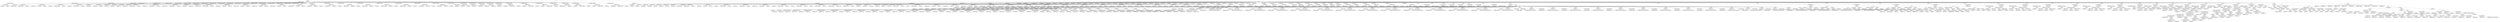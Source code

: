 digraph G {	
ranksep=.25;
	0 [label="MODULE"];
	1 [label="IDENTIFIERS:or1200_sprs"];
	0 -> 1;
	2 [label="VAR_DECLARE_LIST"];
	0 -> 2;
	3 [label="VAR_DECLARE  INPUT PORT"];
	2 -> 3;
	4 [label="VAR_DECLARE  INPUT"];
	3 -> 4;
	5 [label="IDENTIFIERS:clk"];
	4 -> 5;
	16 [label="VAR_DECLARE  INPUT PORT"];
	2 -> 16;
	17 [label="VAR_DECLARE  INPUT"];
	16 -> 17;
	18 [label="IDENTIFIERS:rst"];
	17 -> 18;
	29 [label="VAR_DECLARE  INPUT PORT"];
	2 -> 29;
	30 [label="VAR_DECLARE  INPUT"];
	29 -> 30;
	31 [label="IDENTIFIERS:addrbase"];
	30 -> 31;
	32 [label="NUMBERS LONG_LONG:31"];
	30 -> 32;
	33 [label="NUMBERS DEC:0"];
	30 -> 33;
	42 [label="VAR_DECLARE  INPUT PORT"];
	2 -> 42;
	43 [label="VAR_DECLARE  INPUT"];
	42 -> 43;
	44 [label="IDENTIFIERS:addrofs"];
	43 -> 44;
	45 [label="NUMBERS DEC:15"];
	43 -> 45;
	46 [label="NUMBERS DEC:0"];
	43 -> 46;
	55 [label="VAR_DECLARE  INPUT PORT"];
	2 -> 55;
	56 [label="VAR_DECLARE  INPUT"];
	55 -> 56;
	57 [label="IDENTIFIERS:dat_i"];
	56 -> 57;
	58 [label="NUMBERS LONG_LONG:31"];
	56 -> 58;
	59 [label="NUMBERS DEC:0"];
	56 -> 59;
	68 [label="VAR_DECLARE  INPUT PORT"];
	2 -> 68;
	69 [label="VAR_DECLARE  INPUT"];
	68 -> 69;
	70 [label="IDENTIFIERS:alu_op"];
	69 -> 70;
	71 [label="NUMBERS LONG_LONG:3"];
	69 -> 71;
	72 [label="NUMBERS DEC:0"];
	69 -> 72;
	81 [label="VAR_DECLARE  INPUT PORT"];
	2 -> 81;
	82 [label="VAR_DECLARE  INPUT"];
	81 -> 82;
	83 [label="IDENTIFIERS:flagforw"];
	82 -> 83;
	94 [label="VAR_DECLARE  INPUT PORT"];
	2 -> 94;
	95 [label="VAR_DECLARE  INPUT"];
	94 -> 95;
	96 [label="IDENTIFIERS:flag_we"];
	95 -> 96;
	107 [label="VAR_DECLARE  OUTPUT PORT"];
	2 -> 107;
	108 [label="VAR_DECLARE  OUTPUT"];
	107 -> 108;
	109 [label="IDENTIFIERS:flag"];
	108 -> 109;
	120 [label="VAR_DECLARE  INPUT PORT"];
	2 -> 120;
	121 [label="VAR_DECLARE  INPUT"];
	120 -> 121;
	122 [label="IDENTIFIERS:cyforw"];
	121 -> 122;
	133 [label="VAR_DECLARE  INPUT PORT"];
	2 -> 133;
	134 [label="VAR_DECLARE  INPUT"];
	133 -> 134;
	135 [label="IDENTIFIERS:cy_we"];
	134 -> 135;
	146 [label="VAR_DECLARE  OUTPUT PORT"];
	2 -> 146;
	147 [label="VAR_DECLARE  OUTPUT"];
	146 -> 147;
	148 [label="IDENTIFIERS:carry"];
	147 -> 148;
	159 [label="VAR_DECLARE  OUTPUT PORT"];
	2 -> 159;
	160 [label="VAR_DECLARE  OUTPUT"];
	159 -> 160;
	161 [label="IDENTIFIERS:to_wbmux"];
	160 -> 161;
	162 [label="NUMBERS LONG_LONG:31"];
	160 -> 162;
	163 [label="NUMBERS DEC:0"];
	160 -> 163;
	172 [label="VAR_DECLARE  INPUT PORT"];
	2 -> 172;
	173 [label="VAR_DECLARE  INPUT"];
	172 -> 173;
	174 [label="IDENTIFIERS:du_addr"];
	173 -> 174;
	175 [label="NUMBERS LONG_LONG:31"];
	173 -> 175;
	176 [label="NUMBERS DEC:0"];
	173 -> 176;
	185 [label="VAR_DECLARE  INPUT PORT"];
	2 -> 185;
	186 [label="VAR_DECLARE  INPUT"];
	185 -> 186;
	187 [label="IDENTIFIERS:du_dat_du"];
	186 -> 187;
	188 [label="NUMBERS LONG_LONG:31"];
	186 -> 188;
	189 [label="NUMBERS DEC:0"];
	186 -> 189;
	198 [label="VAR_DECLARE  INPUT PORT"];
	2 -> 198;
	199 [label="VAR_DECLARE  INPUT"];
	198 -> 199;
	200 [label="IDENTIFIERS:du_read"];
	199 -> 200;
	211 [label="VAR_DECLARE  INPUT PORT"];
	2 -> 211;
	212 [label="VAR_DECLARE  INPUT"];
	211 -> 212;
	213 [label="IDENTIFIERS:du_write"];
	212 -> 213;
	224 [label="VAR_DECLARE  OUTPUT PORT"];
	2 -> 224;
	225 [label="VAR_DECLARE  OUTPUT"];
	224 -> 225;
	226 [label="IDENTIFIERS:du_dat_cpu"];
	225 -> 226;
	227 [label="NUMBERS LONG_LONG:31"];
	225 -> 227;
	228 [label="NUMBERS DEC:0"];
	225 -> 228;
	237 [label="VAR_DECLARE  OUTPUT PORT"];
	2 -> 237;
	238 [label="VAR_DECLARE  OUTPUT"];
	237 -> 238;
	239 [label="IDENTIFIERS:spr_addr"];
	238 -> 239;
	240 [label="NUMBERS DEC:31"];
	238 -> 240;
	241 [label="NUMBERS DEC:0"];
	238 -> 241;
	250 [label="VAR_DECLARE  INPUT PORT"];
	2 -> 250;
	251 [label="VAR_DECLARE  INPUT"];
	250 -> 251;
	252 [label="IDENTIFIERS:spr_dat_pic"];
	251 -> 252;
	253 [label="NUMBERS DEC:31"];
	251 -> 253;
	254 [label="NUMBERS DEC:0"];
	251 -> 254;
	263 [label="VAR_DECLARE  INPUT PORT"];
	2 -> 263;
	264 [label="VAR_DECLARE  INPUT"];
	263 -> 264;
	265 [label="IDENTIFIERS:spr_dat_tt"];
	264 -> 265;
	266 [label="NUMBERS DEC:31"];
	264 -> 266;
	267 [label="NUMBERS DEC:0"];
	264 -> 267;
	276 [label="VAR_DECLARE  INPUT PORT"];
	2 -> 276;
	277 [label="VAR_DECLARE  INPUT"];
	276 -> 277;
	278 [label="IDENTIFIERS:spr_dat_pm"];
	277 -> 278;
	279 [label="NUMBERS DEC:31"];
	277 -> 279;
	280 [label="NUMBERS DEC:0"];
	277 -> 280;
	289 [label="VAR_DECLARE  INPUT PORT"];
	2 -> 289;
	290 [label="VAR_DECLARE  INPUT"];
	289 -> 290;
	291 [label="IDENTIFIERS:spr_dat_cfgr"];
	290 -> 291;
	292 [label="NUMBERS DEC:31"];
	290 -> 292;
	293 [label="NUMBERS DEC:0"];
	290 -> 293;
	302 [label="VAR_DECLARE  INPUT PORT"];
	2 -> 302;
	303 [label="VAR_DECLARE  INPUT"];
	302 -> 303;
	304 [label="IDENTIFIERS:spr_dat_rf"];
	303 -> 304;
	305 [label="NUMBERS DEC:31"];
	303 -> 305;
	306 [label="NUMBERS DEC:0"];
	303 -> 306;
	315 [label="VAR_DECLARE  INPUT PORT"];
	2 -> 315;
	316 [label="VAR_DECLARE  INPUT"];
	315 -> 316;
	317 [label="IDENTIFIERS:spr_dat_npc"];
	316 -> 317;
	318 [label="NUMBERS DEC:31"];
	316 -> 318;
	319 [label="NUMBERS DEC:0"];
	316 -> 319;
	328 [label="VAR_DECLARE  INPUT PORT"];
	2 -> 328;
	329 [label="VAR_DECLARE  INPUT"];
	328 -> 329;
	330 [label="IDENTIFIERS:spr_dat_ppc"];
	329 -> 330;
	331 [label="NUMBERS DEC:31"];
	329 -> 331;
	332 [label="NUMBERS DEC:0"];
	329 -> 332;
	341 [label="VAR_DECLARE  INPUT PORT"];
	2 -> 341;
	342 [label="VAR_DECLARE  INPUT"];
	341 -> 342;
	343 [label="IDENTIFIERS:spr_dat_mac"];
	342 -> 343;
	344 [label="NUMBERS DEC:31"];
	342 -> 344;
	345 [label="NUMBERS DEC:0"];
	342 -> 345;
	354 [label="VAR_DECLARE  INPUT PORT"];
	2 -> 354;
	355 [label="VAR_DECLARE  INPUT"];
	354 -> 355;
	356 [label="IDENTIFIERS:spr_dat_dmmu"];
	355 -> 356;
	357 [label="NUMBERS DEC:31"];
	355 -> 357;
	358 [label="NUMBERS DEC:0"];
	355 -> 358;
	367 [label="VAR_DECLARE  INPUT PORT"];
	2 -> 367;
	368 [label="VAR_DECLARE  INPUT"];
	367 -> 368;
	369 [label="IDENTIFIERS:spr_dat_immu"];
	368 -> 369;
	370 [label="NUMBERS DEC:31"];
	368 -> 370;
	371 [label="NUMBERS DEC:0"];
	368 -> 371;
	380 [label="VAR_DECLARE  INPUT PORT"];
	2 -> 380;
	381 [label="VAR_DECLARE  INPUT"];
	380 -> 381;
	382 [label="IDENTIFIERS:spr_dat_du"];
	381 -> 382;
	383 [label="NUMBERS DEC:31"];
	381 -> 383;
	384 [label="NUMBERS DEC:0"];
	381 -> 384;
	393 [label="VAR_DECLARE  OUTPUT PORT"];
	2 -> 393;
	394 [label="VAR_DECLARE  OUTPUT"];
	393 -> 394;
	395 [label="IDENTIFIERS:spr_dat_o"];
	394 -> 395;
	396 [label="NUMBERS DEC:31"];
	394 -> 396;
	397 [label="NUMBERS DEC:0"];
	394 -> 397;
	406 [label="VAR_DECLARE  OUTPUT PORT"];
	2 -> 406;
	407 [label="VAR_DECLARE  OUTPUT"];
	406 -> 407;
	408 [label="IDENTIFIERS:spr_cs"];
	407 -> 408;
	409 [label="NUMBERS DEC:31"];
	407 -> 409;
	410 [label="NUMBERS DEC:0"];
	407 -> 410;
	419 [label="VAR_DECLARE  OUTPUT PORT"];
	2 -> 419;
	420 [label="VAR_DECLARE  OUTPUT"];
	419 -> 420;
	421 [label="IDENTIFIERS:spr_we"];
	420 -> 421;
	432 [label="VAR_DECLARE  OUTPUT PORT"];
	2 -> 432;
	433 [label="VAR_DECLARE  OUTPUT"];
	432 -> 433;
	434 [label="IDENTIFIERS:epcr_we"];
	433 -> 434;
	445 [label="VAR_DECLARE  OUTPUT PORT"];
	2 -> 445;
	446 [label="VAR_DECLARE  OUTPUT"];
	445 -> 446;
	447 [label="IDENTIFIERS:eear_we"];
	446 -> 447;
	458 [label="VAR_DECLARE  OUTPUT PORT"];
	2 -> 458;
	459 [label="VAR_DECLARE  OUTPUT"];
	458 -> 459;
	460 [label="IDENTIFIERS:esr_we"];
	459 -> 460;
	471 [label="VAR_DECLARE  OUTPUT PORT"];
	2 -> 471;
	472 [label="VAR_DECLARE  OUTPUT"];
	471 -> 472;
	473 [label="IDENTIFIERS:pc_we"];
	472 -> 473;
	484 [label="VAR_DECLARE  INPUT PORT"];
	2 -> 484;
	485 [label="VAR_DECLARE  INPUT"];
	484 -> 485;
	486 [label="IDENTIFIERS:epcr"];
	485 -> 486;
	487 [label="NUMBERS LONG_LONG:31"];
	485 -> 487;
	488 [label="NUMBERS DEC:0"];
	485 -> 488;
	497 [label="VAR_DECLARE  INPUT PORT"];
	2 -> 497;
	498 [label="VAR_DECLARE  INPUT"];
	497 -> 498;
	499 [label="IDENTIFIERS:eear"];
	498 -> 499;
	500 [label="NUMBERS LONG_LONG:31"];
	498 -> 500;
	501 [label="NUMBERS DEC:0"];
	498 -> 501;
	510 [label="VAR_DECLARE  INPUT PORT"];
	2 -> 510;
	511 [label="VAR_DECLARE  INPUT"];
	510 -> 511;
	512 [label="IDENTIFIERS:esr"];
	511 -> 512;
	513 [label="NUMBERS LONG_LONG:15"];
	511 -> 513;
	514 [label="NUMBERS DEC:0"];
	511 -> 514;
	523 [label="VAR_DECLARE  INPUT PORT"];
	2 -> 523;
	524 [label="VAR_DECLARE  INPUT"];
	523 -> 524;
	525 [label="IDENTIFIERS:except_started"];
	524 -> 525;
	536 [label="VAR_DECLARE  OUTPUT PORT"];
	2 -> 536;
	537 [label="VAR_DECLARE  OUTPUT"];
	536 -> 537;
	538 [label="IDENTIFIERS:sr_we"];
	537 -> 538;
	549 [label="VAR_DECLARE  OUTPUT PORT"];
	2 -> 549;
	550 [label="VAR_DECLARE  OUTPUT"];
	549 -> 550;
	551 [label="IDENTIFIERS:to_sr"];
	550 -> 551;
	552 [label="NUMBERS LONG_LONG:15"];
	550 -> 552;
	553 [label="NUMBERS DEC:0"];
	550 -> 553;
	562 [label="VAR_DECLARE  OUTPUT PORT"];
	2 -> 562;
	563 [label="VAR_DECLARE  OUTPUT"];
	562 -> 563;
	564 [label="IDENTIFIERS:sr"];
	563 -> 564;
	565 [label="NUMBERS LONG_LONG:15"];
	563 -> 565;
	566 [label="NUMBERS DEC:0"];
	563 -> 566;
	575 [label="VAR_DECLARE  INPUT PORT"];
	2 -> 575;
	576 [label="VAR_DECLARE  INPUT"];
	575 -> 576;
	577 [label="IDENTIFIERS:branch_op"];
	576 -> 577;
	578 [label="NUMBERS LONG_LONG:2"];
	576 -> 578;
	579 [label="NUMBERS DEC:0"];
	576 -> 579;
	588 [label="MODULE_ITEMS"];
	0 -> 588;
	589 [label="VAR_DECLARE_LIST"];
	588 -> 589;
	590 [label="VAR_DECLARE  INPUT"];
	589 -> 590;
	591 [label="IDENTIFIERS:clk"];
	590 -> 591;
	597 [label="VAR_DECLARE_LIST"];
	588 -> 597;
	598 [label="VAR_DECLARE  INPUT"];
	597 -> 598;
	599 [label="IDENTIFIERS:rst"];
	598 -> 599;
	605 [label="VAR_DECLARE_LIST"];
	588 -> 605;
	606 [label="VAR_DECLARE  INPUT"];
	605 -> 606;
	607 [label="IDENTIFIERS:flagforw"];
	606 -> 607;
	613 [label="VAR_DECLARE_LIST"];
	588 -> 613;
	614 [label="VAR_DECLARE  INPUT"];
	613 -> 614;
	615 [label="IDENTIFIERS:flag_we"];
	614 -> 615;
	621 [label="VAR_DECLARE_LIST"];
	588 -> 621;
	622 [label="VAR_DECLARE  OUTPUT"];
	621 -> 622;
	623 [label="IDENTIFIERS:flag"];
	622 -> 623;
	629 [label="VAR_DECLARE_LIST"];
	588 -> 629;
	630 [label="VAR_DECLARE  INPUT"];
	629 -> 630;
	631 [label="IDENTIFIERS:cyforw"];
	630 -> 631;
	637 [label="VAR_DECLARE_LIST"];
	588 -> 637;
	638 [label="VAR_DECLARE  INPUT"];
	637 -> 638;
	639 [label="IDENTIFIERS:cy_we"];
	638 -> 639;
	645 [label="VAR_DECLARE_LIST"];
	588 -> 645;
	646 [label="VAR_DECLARE  OUTPUT"];
	645 -> 646;
	647 [label="IDENTIFIERS:carry"];
	646 -> 647;
	653 [label="VAR_DECLARE_LIST"];
	588 -> 653;
	654 [label="VAR_DECLARE  INPUT"];
	653 -> 654;
	655 [label="IDENTIFIERS:addrbase"];
	654 -> 655;
	656 [label="NUMBERS LONG_LONG:31"];
	654 -> 656;
	657 [label="NUMBERS DEC:0"];
	654 -> 657;
	661 [label="VAR_DECLARE_LIST"];
	588 -> 661;
	662 [label="VAR_DECLARE  INPUT"];
	661 -> 662;
	663 [label="IDENTIFIERS:addrofs"];
	662 -> 663;
	664 [label="NUMBERS DEC:15"];
	662 -> 664;
	665 [label="NUMBERS DEC:0"];
	662 -> 665;
	669 [label="VAR_DECLARE_LIST"];
	588 -> 669;
	670 [label="VAR_DECLARE  INPUT"];
	669 -> 670;
	671 [label="IDENTIFIERS:dat_i"];
	670 -> 671;
	672 [label="NUMBERS LONG_LONG:31"];
	670 -> 672;
	673 [label="NUMBERS DEC:0"];
	670 -> 673;
	677 [label="VAR_DECLARE_LIST"];
	588 -> 677;
	678 [label="VAR_DECLARE  INPUT"];
	677 -> 678;
	679 [label="IDENTIFIERS:alu_op"];
	678 -> 679;
	680 [label="NUMBERS LONG_LONG:3"];
	678 -> 680;
	681 [label="NUMBERS DEC:0"];
	678 -> 681;
	685 [label="VAR_DECLARE_LIST"];
	588 -> 685;
	686 [label="VAR_DECLARE  INPUT"];
	685 -> 686;
	687 [label="IDENTIFIERS:branch_op"];
	686 -> 687;
	688 [label="NUMBERS LONG_LONG:2"];
	686 -> 688;
	689 [label="NUMBERS DEC:0"];
	686 -> 689;
	693 [label="VAR_DECLARE_LIST"];
	588 -> 693;
	694 [label="VAR_DECLARE  INPUT"];
	693 -> 694;
	695 [label="IDENTIFIERS:epcr"];
	694 -> 695;
	696 [label="NUMBERS LONG_LONG:31"];
	694 -> 696;
	697 [label="NUMBERS DEC:0"];
	694 -> 697;
	701 [label="VAR_DECLARE_LIST"];
	588 -> 701;
	702 [label="VAR_DECLARE  INPUT"];
	701 -> 702;
	703 [label="IDENTIFIERS:eear"];
	702 -> 703;
	704 [label="NUMBERS LONG_LONG:31"];
	702 -> 704;
	705 [label="NUMBERS DEC:0"];
	702 -> 705;
	709 [label="VAR_DECLARE_LIST"];
	588 -> 709;
	710 [label="VAR_DECLARE  INPUT"];
	709 -> 710;
	711 [label="IDENTIFIERS:esr"];
	710 -> 711;
	712 [label="NUMBERS LONG_LONG:15"];
	710 -> 712;
	713 [label="NUMBERS DEC:0"];
	710 -> 713;
	717 [label="VAR_DECLARE_LIST"];
	588 -> 717;
	718 [label="VAR_DECLARE  INPUT"];
	717 -> 718;
	719 [label="IDENTIFIERS:except_started"];
	718 -> 719;
	725 [label="VAR_DECLARE_LIST"];
	588 -> 725;
	726 [label="VAR_DECLARE  OUTPUT"];
	725 -> 726;
	727 [label="IDENTIFIERS:to_wbmux"];
	726 -> 727;
	728 [label="NUMBERS LONG_LONG:31"];
	726 -> 728;
	729 [label="NUMBERS DEC:0"];
	726 -> 729;
	733 [label="VAR_DECLARE_LIST"];
	588 -> 733;
	734 [label="VAR_DECLARE  OUTPUT"];
	733 -> 734;
	735 [label="IDENTIFIERS:epcr_we"];
	734 -> 735;
	741 [label="VAR_DECLARE_LIST"];
	588 -> 741;
	742 [label="VAR_DECLARE  OUTPUT"];
	741 -> 742;
	743 [label="IDENTIFIERS:eear_we"];
	742 -> 743;
	749 [label="VAR_DECLARE_LIST"];
	588 -> 749;
	750 [label="VAR_DECLARE  OUTPUT"];
	749 -> 750;
	751 [label="IDENTIFIERS:esr_we"];
	750 -> 751;
	757 [label="VAR_DECLARE_LIST"];
	588 -> 757;
	758 [label="VAR_DECLARE  OUTPUT"];
	757 -> 758;
	759 [label="IDENTIFIERS:pc_we"];
	758 -> 759;
	765 [label="VAR_DECLARE_LIST"];
	588 -> 765;
	766 [label="VAR_DECLARE  OUTPUT"];
	765 -> 766;
	767 [label="IDENTIFIERS:sr_we"];
	766 -> 767;
	773 [label="VAR_DECLARE_LIST"];
	588 -> 773;
	774 [label="VAR_DECLARE  OUTPUT"];
	773 -> 774;
	775 [label="IDENTIFIERS:to_sr"];
	774 -> 775;
	776 [label="NUMBERS LONG_LONG:15"];
	774 -> 776;
	777 [label="NUMBERS DEC:0"];
	774 -> 777;
	781 [label="VAR_DECLARE_LIST"];
	588 -> 781;
	782 [label="VAR_DECLARE  OUTPUT"];
	781 -> 782;
	783 [label="IDENTIFIERS:sr"];
	782 -> 783;
	784 [label="NUMBERS LONG_LONG:15"];
	782 -> 784;
	785 [label="NUMBERS DEC:0"];
	782 -> 785;
	789 [label="VAR_DECLARE_LIST"];
	588 -> 789;
	790 [label="VAR_DECLARE  INPUT"];
	789 -> 790;
	791 [label="IDENTIFIERS:spr_dat_cfgr"];
	790 -> 791;
	792 [label="NUMBERS DEC:31"];
	790 -> 792;
	793 [label="NUMBERS DEC:0"];
	790 -> 793;
	797 [label="VAR_DECLARE_LIST"];
	588 -> 797;
	798 [label="VAR_DECLARE  INPUT"];
	797 -> 798;
	799 [label="IDENTIFIERS:spr_dat_rf"];
	798 -> 799;
	800 [label="NUMBERS DEC:31"];
	798 -> 800;
	801 [label="NUMBERS DEC:0"];
	798 -> 801;
	805 [label="VAR_DECLARE_LIST"];
	588 -> 805;
	806 [label="VAR_DECLARE  INPUT"];
	805 -> 806;
	807 [label="IDENTIFIERS:spr_dat_npc"];
	806 -> 807;
	808 [label="NUMBERS DEC:31"];
	806 -> 808;
	809 [label="NUMBERS DEC:0"];
	806 -> 809;
	813 [label="VAR_DECLARE_LIST"];
	588 -> 813;
	814 [label="VAR_DECLARE  INPUT"];
	813 -> 814;
	815 [label="IDENTIFIERS:spr_dat_ppc"];
	814 -> 815;
	816 [label="NUMBERS DEC:31"];
	814 -> 816;
	817 [label="NUMBERS DEC:0"];
	814 -> 817;
	821 [label="VAR_DECLARE_LIST"];
	588 -> 821;
	822 [label="VAR_DECLARE  INPUT"];
	821 -> 822;
	823 [label="IDENTIFIERS:spr_dat_mac"];
	822 -> 823;
	824 [label="NUMBERS DEC:31"];
	822 -> 824;
	825 [label="NUMBERS DEC:0"];
	822 -> 825;
	829 [label="VAR_DECLARE_LIST"];
	588 -> 829;
	830 [label="VAR_DECLARE  INPUT"];
	829 -> 830;
	831 [label="IDENTIFIERS:spr_dat_pic"];
	830 -> 831;
	832 [label="NUMBERS DEC:31"];
	830 -> 832;
	833 [label="NUMBERS DEC:0"];
	830 -> 833;
	837 [label="VAR_DECLARE_LIST"];
	588 -> 837;
	838 [label="VAR_DECLARE  INPUT"];
	837 -> 838;
	839 [label="IDENTIFIERS:spr_dat_tt"];
	838 -> 839;
	840 [label="NUMBERS DEC:31"];
	838 -> 840;
	841 [label="NUMBERS DEC:0"];
	838 -> 841;
	845 [label="VAR_DECLARE_LIST"];
	588 -> 845;
	846 [label="VAR_DECLARE  INPUT"];
	845 -> 846;
	847 [label="IDENTIFIERS:spr_dat_pm"];
	846 -> 847;
	848 [label="NUMBERS DEC:31"];
	846 -> 848;
	849 [label="NUMBERS DEC:0"];
	846 -> 849;
	853 [label="VAR_DECLARE_LIST"];
	588 -> 853;
	854 [label="VAR_DECLARE  INPUT"];
	853 -> 854;
	855 [label="IDENTIFIERS:spr_dat_dmmu"];
	854 -> 855;
	856 [label="NUMBERS DEC:31"];
	854 -> 856;
	857 [label="NUMBERS DEC:0"];
	854 -> 857;
	861 [label="VAR_DECLARE_LIST"];
	588 -> 861;
	862 [label="VAR_DECLARE  INPUT"];
	861 -> 862;
	863 [label="IDENTIFIERS:spr_dat_immu"];
	862 -> 863;
	864 [label="NUMBERS DEC:31"];
	862 -> 864;
	865 [label="NUMBERS DEC:0"];
	862 -> 865;
	869 [label="VAR_DECLARE_LIST"];
	588 -> 869;
	870 [label="VAR_DECLARE  INPUT"];
	869 -> 870;
	871 [label="IDENTIFIERS:spr_dat_du"];
	870 -> 871;
	872 [label="NUMBERS DEC:31"];
	870 -> 872;
	873 [label="NUMBERS DEC:0"];
	870 -> 873;
	877 [label="VAR_DECLARE_LIST"];
	588 -> 877;
	878 [label="VAR_DECLARE  OUTPUT"];
	877 -> 878;
	879 [label="IDENTIFIERS:spr_addr"];
	878 -> 879;
	880 [label="NUMBERS DEC:31"];
	878 -> 880;
	881 [label="NUMBERS DEC:0"];
	878 -> 881;
	885 [label="VAR_DECLARE_LIST"];
	588 -> 885;
	886 [label="VAR_DECLARE  OUTPUT"];
	885 -> 886;
	887 [label="IDENTIFIERS:spr_dat_o"];
	886 -> 887;
	888 [label="NUMBERS DEC:31"];
	886 -> 888;
	889 [label="NUMBERS DEC:0"];
	886 -> 889;
	893 [label="VAR_DECLARE_LIST"];
	588 -> 893;
	894 [label="VAR_DECLARE  OUTPUT"];
	893 -> 894;
	895 [label="IDENTIFIERS:spr_cs"];
	894 -> 895;
	896 [label="NUMBERS DEC:31"];
	894 -> 896;
	897 [label="NUMBERS DEC:0"];
	894 -> 897;
	901 [label="VAR_DECLARE_LIST"];
	588 -> 901;
	902 [label="VAR_DECLARE  OUTPUT"];
	901 -> 902;
	903 [label="IDENTIFIERS:spr_we"];
	902 -> 903;
	909 [label="VAR_DECLARE_LIST"];
	588 -> 909;
	910 [label="VAR_DECLARE  INPUT"];
	909 -> 910;
	911 [label="IDENTIFIERS:du_addr"];
	910 -> 911;
	912 [label="NUMBERS LONG_LONG:31"];
	910 -> 912;
	913 [label="NUMBERS DEC:0"];
	910 -> 913;
	917 [label="VAR_DECLARE_LIST"];
	588 -> 917;
	918 [label="VAR_DECLARE  INPUT"];
	917 -> 918;
	919 [label="IDENTIFIERS:du_dat_du"];
	918 -> 919;
	920 [label="NUMBERS LONG_LONG:31"];
	918 -> 920;
	921 [label="NUMBERS DEC:0"];
	918 -> 921;
	925 [label="VAR_DECLARE_LIST"];
	588 -> 925;
	926 [label="VAR_DECLARE  INPUT"];
	925 -> 926;
	927 [label="IDENTIFIERS:du_read"];
	926 -> 927;
	933 [label="VAR_DECLARE_LIST"];
	588 -> 933;
	934 [label="VAR_DECLARE  INPUT"];
	933 -> 934;
	935 [label="IDENTIFIERS:du_write"];
	934 -> 935;
	941 [label="VAR_DECLARE_LIST"];
	588 -> 941;
	942 [label="VAR_DECLARE  OUTPUT"];
	941 -> 942;
	943 [label="IDENTIFIERS:du_dat_cpu"];
	942 -> 943;
	944 [label="NUMBERS LONG_LONG:31"];
	942 -> 944;
	945 [label="NUMBERS DEC:0"];
	942 -> 945;
	949 [label="VAR_DECLARE_LIST"];
	588 -> 949;
	950 [label="VAR_DECLARE  REG"];
	949 -> 950;
	951 [label="IDENTIFIERS:sr"];
	950 -> 951;
	952 [label="NUMBERS LONG_LONG:15"];
	950 -> 952;
	953 [label="NUMBERS DEC:0"];
	950 -> 953;
	957 [label="VAR_DECLARE_LIST"];
	588 -> 957;
	958 [label="VAR_DECLARE  REG"];
	957 -> 958;
	959 [label="IDENTIFIERS:write_spr"];
	958 -> 959;
	965 [label="VAR_DECLARE_LIST"];
	588 -> 965;
	966 [label="VAR_DECLARE  REG"];
	965 -> 966;
	967 [label="IDENTIFIERS:read_spr"];
	966 -> 967;
	973 [label="VAR_DECLARE_LIST"];
	588 -> 973;
	974 [label="VAR_DECLARE  REG"];
	973 -> 974;
	975 [label="IDENTIFIERS:to_wbmux"];
	974 -> 975;
	976 [label="NUMBERS LONG_LONG:31"];
	974 -> 976;
	977 [label="NUMBERS DEC:0"];
	974 -> 977;
	981 [label="VAR_DECLARE_LIST"];
	588 -> 981;
	982 [label="VAR_DECLARE  WIRE"];
	981 -> 982;
	983 [label="IDENTIFIERS:cfgr_sel"];
	982 -> 983;
	989 [label="VAR_DECLARE_LIST"];
	588 -> 989;
	990 [label="VAR_DECLARE  WIRE"];
	989 -> 990;
	991 [label="IDENTIFIERS:rf_sel"];
	990 -> 991;
	997 [label="VAR_DECLARE_LIST"];
	588 -> 997;
	998 [label="VAR_DECLARE  WIRE"];
	997 -> 998;
	999 [label="IDENTIFIERS:npc_sel"];
	998 -> 999;
	1005 [label="VAR_DECLARE_LIST"];
	588 -> 1005;
	1006 [label="VAR_DECLARE  WIRE"];
	1005 -> 1006;
	1007 [label="IDENTIFIERS:ppc_sel"];
	1006 -> 1007;
	1013 [label="VAR_DECLARE_LIST"];
	588 -> 1013;
	1014 [label="VAR_DECLARE  WIRE"];
	1013 -> 1014;
	1015 [label="IDENTIFIERS:sr_sel"];
	1014 -> 1015;
	1021 [label="VAR_DECLARE_LIST"];
	588 -> 1021;
	1022 [label="VAR_DECLARE  WIRE"];
	1021 -> 1022;
	1023 [label="IDENTIFIERS:epcr_sel"];
	1022 -> 1023;
	1029 [label="VAR_DECLARE_LIST"];
	588 -> 1029;
	1030 [label="VAR_DECLARE  WIRE"];
	1029 -> 1030;
	1031 [label="IDENTIFIERS:eear_sel"];
	1030 -> 1031;
	1037 [label="VAR_DECLARE_LIST"];
	588 -> 1037;
	1038 [label="VAR_DECLARE  WIRE"];
	1037 -> 1038;
	1039 [label="IDENTIFIERS:esr_sel"];
	1038 -> 1039;
	1045 [label="VAR_DECLARE_LIST"];
	588 -> 1045;
	1046 [label="VAR_DECLARE  WIRE"];
	1045 -> 1046;
	1047 [label="IDENTIFIERS:sys_data"];
	1046 -> 1047;
	1048 [label="NUMBERS DEC:31"];
	1046 -> 1048;
	1049 [label="NUMBERS DEC:0"];
	1046 -> 1049;
	1053 [label="VAR_DECLARE_LIST"];
	588 -> 1053;
	1054 [label="VAR_DECLARE  WIRE"];
	1053 -> 1054;
	1055 [label="IDENTIFIERS:du_access"];
	1054 -> 1055;
	1061 [label="VAR_DECLARE_LIST"];
	588 -> 1061;
	1062 [label="VAR_DECLARE  WIRE"];
	1061 -> 1062;
	1063 [label="IDENTIFIERS:sprs_op"];
	1062 -> 1063;
	1064 [label="NUMBERS LONG_LONG:3"];
	1062 -> 1064;
	1065 [label="NUMBERS DEC:0"];
	1062 -> 1065;
	1069 [label="VAR_DECLARE_LIST"];
	588 -> 1069;
	1070 [label="VAR_DECLARE  REG"];
	1069 -> 1070;
	1071 [label="IDENTIFIERS:unqualified_cs"];
	1070 -> 1071;
	1072 [label="NUMBERS DEC:31"];
	1070 -> 1072;
	1073 [label="NUMBERS DEC:0"];
	1070 -> 1073;
	1077 [label="ASSIGN"];
	588 -> 1077;
	1078 [label="BLOCKING_STATEMENT"];
	1077 -> 1078;
	1079 [label="IDENTIFIERS:du_access"];
	1078 -> 1079;
	1080 [label="BINARY_OPERATION BITWISE_OR"];
	1078 -> 1080;
	1081 [label="IDENTIFIERS:du_read"];
	1080 -> 1081;
	1082 [label="IDENTIFIERS:du_write"];
	1080 -> 1082;
	1083 [label="ASSIGN"];
	588 -> 1083;
	1084 [label="BLOCKING_STATEMENT"];
	1083 -> 1084;
	1085 [label="IDENTIFIERS:sprs_op"];
	1084 -> 1085;
	1086 [label="IF_Q"];
	1084 -> 1086;
	1087 [label="IDENTIFIERS:du_write"];
	1086 -> 1087;
	1088 [label="NUMBERS BIN:1110"];
	1086 -> 1088;
	1089 [label="IF_Q"];
	1086 -> 1089;
	1090 [label="IDENTIFIERS:du_read"];
	1089 -> 1090;
	1091 [label="NUMBERS BIN:1111"];
	1089 -> 1091;
	1092 [label="IDENTIFIERS:alu_op"];
	1089 -> 1092;
	1093 [label="ASSIGN"];
	588 -> 1093;
	1094 [label="BLOCKING_STATEMENT"];
	1093 -> 1094;
	1095 [label="IDENTIFIERS:spr_addr"];
	1094 -> 1095;
	1096 [label="IF_Q"];
	1094 -> 1096;
	1097 [label="IDENTIFIERS:du_access"];
	1096 -> 1097;
	1098 [label="IDENTIFIERS:du_addr"];
	1096 -> 1098;
	1099 [label="BINARY_OPERATION BITWISE_OR"];
	1096 -> 1099;
	1100 [label="IDENTIFIERS:addrbase"];
	1099 -> 1100;
	1101 [label="CONCATENATE"];
	1099 -> 1101;
	1102 [label="NUMBERS HEX:0000"];
	1101 -> 1102;
	1103 [label="IDENTIFIERS:addrofs"];
	1101 -> 1103;
	1104 [label="ASSIGN"];
	588 -> 1104;
	1105 [label="BLOCKING_STATEMENT"];
	1104 -> 1105;
	1106 [label="IDENTIFIERS:spr_dat_o"];
	1105 -> 1106;
	1107 [label="IF_Q"];
	1105 -> 1107;
	1108 [label="IDENTIFIERS:du_write"];
	1107 -> 1108;
	1109 [label="IDENTIFIERS:du_dat_du"];
	1107 -> 1109;
	1110 [label="IDENTIFIERS:dat_i"];
	1107 -> 1110;
	1111 [label="ASSIGN"];
	588 -> 1111;
	1112 [label="BLOCKING_STATEMENT"];
	1111 -> 1112;
	1113 [label="IDENTIFIERS:du_dat_cpu"];
	1112 -> 1113;
	1114 [label="IF_Q"];
	1112 -> 1114;
	1115 [label="IDENTIFIERS:du_write"];
	1114 -> 1115;
	1116 [label="IDENTIFIERS:du_dat_du"];
	1114 -> 1116;
	1117 [label="IF_Q"];
	1114 -> 1117;
	1118 [label="IDENTIFIERS:du_read"];
	1117 -> 1118;
	1119 [label="IDENTIFIERS:to_wbmux"];
	1117 -> 1119;
	1120 [label="IDENTIFIERS:dat_i"];
	1117 -> 1120;
	1121 [label="ASSIGN"];
	588 -> 1121;
	1122 [label="BLOCKING_STATEMENT"];
	1121 -> 1122;
	1123 [label="IDENTIFIERS:spr_we"];
	1122 -> 1123;
	1124 [label="BINARY_OPERATION BITWISE_OR"];
	1122 -> 1124;
	1125 [label="IDENTIFIERS:du_write"];
	1124 -> 1125;
	1126 [label="IDENTIFIERS:write_spr"];
	1124 -> 1126;
	1127 [label="ASSIGN"];
	588 -> 1127;
	1128 [label="BLOCKING_STATEMENT"];
	1127 -> 1128;
	1129 [label="IDENTIFIERS:spr_cs"];
	1128 -> 1129;
	1130 [label="BINARY_OPERATION BITWISE_AND"];
	1128 -> 1130;
	1131 [label="IDENTIFIERS:unqualified_cs"];
	1130 -> 1131;
	1132 [label="CONCATENATE"];
	1130 -> 1132;
	1133 [label="CONCATENATE"];
	1132 -> 1133;
	1134 [label="BINARY_OPERATION BITWISE_OR"];
	1133 -> 1134;
	1135 [label="IDENTIFIERS:read_spr"];
	1134 -> 1135;
	1136 [label="IDENTIFIERS:write_spr"];
	1134 -> 1136;
	1137 [label="CONCATENATE"];
	1132 -> 1137;
	1138 [label="BINARY_OPERATION BITWISE_OR"];
	1137 -> 1138;
	1139 [label="IDENTIFIERS:read_spr"];
	1138 -> 1139;
	1140 [label="IDENTIFIERS:write_spr"];
	1138 -> 1140;
	1141 [label="CONCATENATE"];
	1132 -> 1141;
	1142 [label="BINARY_OPERATION BITWISE_OR"];
	1141 -> 1142;
	1143 [label="IDENTIFIERS:read_spr"];
	1142 -> 1143;
	1144 [label="IDENTIFIERS:write_spr"];
	1142 -> 1144;
	1145 [label="CONCATENATE"];
	1132 -> 1145;
	1146 [label="BINARY_OPERATION BITWISE_OR"];
	1145 -> 1146;
	1147 [label="IDENTIFIERS:read_spr"];
	1146 -> 1147;
	1148 [label="IDENTIFIERS:write_spr"];
	1146 -> 1148;
	1149 [label="CONCATENATE"];
	1132 -> 1149;
	1150 [label="BINARY_OPERATION BITWISE_OR"];
	1149 -> 1150;
	1151 [label="IDENTIFIERS:read_spr"];
	1150 -> 1151;
	1152 [label="IDENTIFIERS:write_spr"];
	1150 -> 1152;
	1153 [label="CONCATENATE"];
	1132 -> 1153;
	1154 [label="BINARY_OPERATION BITWISE_OR"];
	1153 -> 1154;
	1155 [label="IDENTIFIERS:read_spr"];
	1154 -> 1155;
	1156 [label="IDENTIFIERS:write_spr"];
	1154 -> 1156;
	1157 [label="CONCATENATE"];
	1132 -> 1157;
	1158 [label="BINARY_OPERATION BITWISE_OR"];
	1157 -> 1158;
	1159 [label="IDENTIFIERS:read_spr"];
	1158 -> 1159;
	1160 [label="IDENTIFIERS:write_spr"];
	1158 -> 1160;
	1161 [label="CONCATENATE"];
	1132 -> 1161;
	1162 [label="BINARY_OPERATION BITWISE_OR"];
	1161 -> 1162;
	1163 [label="IDENTIFIERS:read_spr"];
	1162 -> 1163;
	1164 [label="IDENTIFIERS:write_spr"];
	1162 -> 1164;
	1165 [label="CONCATENATE"];
	1132 -> 1165;
	1166 [label="BINARY_OPERATION BITWISE_OR"];
	1165 -> 1166;
	1167 [label="IDENTIFIERS:read_spr"];
	1166 -> 1167;
	1168 [label="IDENTIFIERS:write_spr"];
	1166 -> 1168;
	1169 [label="CONCATENATE"];
	1132 -> 1169;
	1170 [label="BINARY_OPERATION BITWISE_OR"];
	1169 -> 1170;
	1171 [label="IDENTIFIERS:read_spr"];
	1170 -> 1171;
	1172 [label="IDENTIFIERS:write_spr"];
	1170 -> 1172;
	1173 [label="CONCATENATE"];
	1132 -> 1173;
	1174 [label="BINARY_OPERATION BITWISE_OR"];
	1173 -> 1174;
	1175 [label="IDENTIFIERS:read_spr"];
	1174 -> 1175;
	1176 [label="IDENTIFIERS:write_spr"];
	1174 -> 1176;
	1177 [label="CONCATENATE"];
	1132 -> 1177;
	1178 [label="BINARY_OPERATION BITWISE_OR"];
	1177 -> 1178;
	1179 [label="IDENTIFIERS:read_spr"];
	1178 -> 1179;
	1180 [label="IDENTIFIERS:write_spr"];
	1178 -> 1180;
	1181 [label="CONCATENATE"];
	1132 -> 1181;
	1182 [label="BINARY_OPERATION BITWISE_OR"];
	1181 -> 1182;
	1183 [label="IDENTIFIERS:read_spr"];
	1182 -> 1183;
	1184 [label="IDENTIFIERS:write_spr"];
	1182 -> 1184;
	1185 [label="CONCATENATE"];
	1132 -> 1185;
	1186 [label="BINARY_OPERATION BITWISE_OR"];
	1185 -> 1186;
	1187 [label="IDENTIFIERS:read_spr"];
	1186 -> 1187;
	1188 [label="IDENTIFIERS:write_spr"];
	1186 -> 1188;
	1189 [label="CONCATENATE"];
	1132 -> 1189;
	1190 [label="BINARY_OPERATION BITWISE_OR"];
	1189 -> 1190;
	1191 [label="IDENTIFIERS:read_spr"];
	1190 -> 1191;
	1192 [label="IDENTIFIERS:write_spr"];
	1190 -> 1192;
	1193 [label="CONCATENATE"];
	1132 -> 1193;
	1194 [label="BINARY_OPERATION BITWISE_OR"];
	1193 -> 1194;
	1195 [label="IDENTIFIERS:read_spr"];
	1194 -> 1195;
	1196 [label="IDENTIFIERS:write_spr"];
	1194 -> 1196;
	1197 [label="CONCATENATE"];
	1132 -> 1197;
	1198 [label="BINARY_OPERATION BITWISE_OR"];
	1197 -> 1198;
	1199 [label="IDENTIFIERS:read_spr"];
	1198 -> 1199;
	1200 [label="IDENTIFIERS:write_spr"];
	1198 -> 1200;
	1201 [label="CONCATENATE"];
	1132 -> 1201;
	1202 [label="BINARY_OPERATION BITWISE_OR"];
	1201 -> 1202;
	1203 [label="IDENTIFIERS:read_spr"];
	1202 -> 1203;
	1204 [label="IDENTIFIERS:write_spr"];
	1202 -> 1204;
	1205 [label="CONCATENATE"];
	1132 -> 1205;
	1206 [label="BINARY_OPERATION BITWISE_OR"];
	1205 -> 1206;
	1207 [label="IDENTIFIERS:read_spr"];
	1206 -> 1207;
	1208 [label="IDENTIFIERS:write_spr"];
	1206 -> 1208;
	1209 [label="CONCATENATE"];
	1132 -> 1209;
	1210 [label="BINARY_OPERATION BITWISE_OR"];
	1209 -> 1210;
	1211 [label="IDENTIFIERS:read_spr"];
	1210 -> 1211;
	1212 [label="IDENTIFIERS:write_spr"];
	1210 -> 1212;
	1213 [label="CONCATENATE"];
	1132 -> 1213;
	1214 [label="BINARY_OPERATION BITWISE_OR"];
	1213 -> 1214;
	1215 [label="IDENTIFIERS:read_spr"];
	1214 -> 1215;
	1216 [label="IDENTIFIERS:write_spr"];
	1214 -> 1216;
	1217 [label="CONCATENATE"];
	1132 -> 1217;
	1218 [label="BINARY_OPERATION BITWISE_OR"];
	1217 -> 1218;
	1219 [label="IDENTIFIERS:read_spr"];
	1218 -> 1219;
	1220 [label="IDENTIFIERS:write_spr"];
	1218 -> 1220;
	1221 [label="CONCATENATE"];
	1132 -> 1221;
	1222 [label="BINARY_OPERATION BITWISE_OR"];
	1221 -> 1222;
	1223 [label="IDENTIFIERS:read_spr"];
	1222 -> 1223;
	1224 [label="IDENTIFIERS:write_spr"];
	1222 -> 1224;
	1225 [label="CONCATENATE"];
	1132 -> 1225;
	1226 [label="BINARY_OPERATION BITWISE_OR"];
	1225 -> 1226;
	1227 [label="IDENTIFIERS:read_spr"];
	1226 -> 1227;
	1228 [label="IDENTIFIERS:write_spr"];
	1226 -> 1228;
	1229 [label="CONCATENATE"];
	1132 -> 1229;
	1230 [label="BINARY_OPERATION BITWISE_OR"];
	1229 -> 1230;
	1231 [label="IDENTIFIERS:read_spr"];
	1230 -> 1231;
	1232 [label="IDENTIFIERS:write_spr"];
	1230 -> 1232;
	1233 [label="CONCATENATE"];
	1132 -> 1233;
	1234 [label="BINARY_OPERATION BITWISE_OR"];
	1233 -> 1234;
	1235 [label="IDENTIFIERS:read_spr"];
	1234 -> 1235;
	1236 [label="IDENTIFIERS:write_spr"];
	1234 -> 1236;
	1237 [label="CONCATENATE"];
	1132 -> 1237;
	1238 [label="BINARY_OPERATION BITWISE_OR"];
	1237 -> 1238;
	1239 [label="IDENTIFIERS:read_spr"];
	1238 -> 1239;
	1240 [label="IDENTIFIERS:write_spr"];
	1238 -> 1240;
	1241 [label="CONCATENATE"];
	1132 -> 1241;
	1242 [label="BINARY_OPERATION BITWISE_OR"];
	1241 -> 1242;
	1243 [label="IDENTIFIERS:read_spr"];
	1242 -> 1243;
	1244 [label="IDENTIFIERS:write_spr"];
	1242 -> 1244;
	1245 [label="CONCATENATE"];
	1132 -> 1245;
	1246 [label="BINARY_OPERATION BITWISE_OR"];
	1245 -> 1246;
	1247 [label="IDENTIFIERS:read_spr"];
	1246 -> 1247;
	1248 [label="IDENTIFIERS:write_spr"];
	1246 -> 1248;
	1249 [label="CONCATENATE"];
	1132 -> 1249;
	1250 [label="BINARY_OPERATION BITWISE_OR"];
	1249 -> 1250;
	1251 [label="IDENTIFIERS:read_spr"];
	1250 -> 1251;
	1252 [label="IDENTIFIERS:write_spr"];
	1250 -> 1252;
	1253 [label="CONCATENATE"];
	1132 -> 1253;
	1254 [label="BINARY_OPERATION BITWISE_OR"];
	1253 -> 1254;
	1255 [label="IDENTIFIERS:read_spr"];
	1254 -> 1255;
	1256 [label="IDENTIFIERS:write_spr"];
	1254 -> 1256;
	1257 [label="CONCATENATE"];
	1132 -> 1257;
	1258 [label="BINARY_OPERATION BITWISE_OR"];
	1257 -> 1258;
	1259 [label="IDENTIFIERS:read_spr"];
	1258 -> 1259;
	1260 [label="IDENTIFIERS:write_spr"];
	1258 -> 1260;
	1261 [label="ALWAYS"];
	588 -> 1261;
	1262 [label="DELAY_CONTROL"];
	1261 -> 1262;
	1263 [label="IDENTIFIERS:spr_addr"];
	1262 -> 1263;
	1264 [label="CASE"];
	1261 -> 1264;
	1265 [label="RANGE_REF"];
	1264 -> 1265;
	1266 [label="IDENTIFIERS:spr_addr"];
	1265 -> 1266;
	1267 [label="NUMBERS DEC:15"];
	1265 -> 1267;
	1268 [label="NUMBERS DEC:11"];
	1265 -> 1268;
	1269 [label="CASE_LIST"];
	1264 -> 1269;
	1270 [label="CASE_ITEM"];
	1269 -> 1270;
	1271 [label="NUMBERS BIN:00000"];
	1270 -> 1271;
	1272 [label="BLOCKING_STATEMENT"];
	1270 -> 1272;
	1273 [label="IDENTIFIERS:unqualified_cs"];
	1272 -> 1273;
	1274 [label="NUMBERS BIN:00000000000000000000000000000001"];
	1272 -> 1274;
	1275 [label="CASE_ITEM"];
	1269 -> 1275;
	1276 [label="NUMBERS BIN:00001"];
	1275 -> 1276;
	1277 [label="BLOCKING_STATEMENT"];
	1275 -> 1277;
	1278 [label="IDENTIFIERS:unqualified_cs"];
	1277 -> 1278;
	1279 [label="NUMBERS BIN:00000000000000000000000000000010"];
	1277 -> 1279;
	1280 [label="CASE_ITEM"];
	1269 -> 1280;
	1281 [label="NUMBERS BIN:00010"];
	1280 -> 1281;
	1282 [label="BLOCKING_STATEMENT"];
	1280 -> 1282;
	1283 [label="IDENTIFIERS:unqualified_cs"];
	1282 -> 1283;
	1284 [label="NUMBERS BIN:00000000000000000000000000000100"];
	1282 -> 1284;
	1285 [label="CASE_ITEM"];
	1269 -> 1285;
	1286 [label="NUMBERS BIN:00011"];
	1285 -> 1286;
	1287 [label="BLOCKING_STATEMENT"];
	1285 -> 1287;
	1288 [label="IDENTIFIERS:unqualified_cs"];
	1287 -> 1288;
	1289 [label="NUMBERS BIN:00000000000000000000000000001000"];
	1287 -> 1289;
	1290 [label="CASE_ITEM"];
	1269 -> 1290;
	1291 [label="NUMBERS BIN:00100"];
	1290 -> 1291;
	1292 [label="BLOCKING_STATEMENT"];
	1290 -> 1292;
	1293 [label="IDENTIFIERS:unqualified_cs"];
	1292 -> 1293;
	1294 [label="NUMBERS BIN:00000000000000000000000000010000"];
	1292 -> 1294;
	1295 [label="CASE_ITEM"];
	1269 -> 1295;
	1296 [label="NUMBERS BIN:00101"];
	1295 -> 1296;
	1297 [label="BLOCKING_STATEMENT"];
	1295 -> 1297;
	1298 [label="IDENTIFIERS:unqualified_cs"];
	1297 -> 1298;
	1299 [label="NUMBERS BIN:00000000000000000000000000100000"];
	1297 -> 1299;
	1300 [label="CASE_ITEM"];
	1269 -> 1300;
	1301 [label="NUMBERS BIN:00110"];
	1300 -> 1301;
	1302 [label="BLOCKING_STATEMENT"];
	1300 -> 1302;
	1303 [label="IDENTIFIERS:unqualified_cs"];
	1302 -> 1303;
	1304 [label="NUMBERS BIN:00000000000000000000000001000000"];
	1302 -> 1304;
	1305 [label="CASE_ITEM"];
	1269 -> 1305;
	1306 [label="NUMBERS BIN:00111"];
	1305 -> 1306;
	1307 [label="BLOCKING_STATEMENT"];
	1305 -> 1307;
	1308 [label="IDENTIFIERS:unqualified_cs"];
	1307 -> 1308;
	1309 [label="NUMBERS BIN:00000000000000000000000010000000"];
	1307 -> 1309;
	1310 [label="CASE_ITEM"];
	1269 -> 1310;
	1311 [label="NUMBERS BIN:01000"];
	1310 -> 1311;
	1312 [label="BLOCKING_STATEMENT"];
	1310 -> 1312;
	1313 [label="IDENTIFIERS:unqualified_cs"];
	1312 -> 1313;
	1314 [label="NUMBERS BIN:00000000000000000000000100000000"];
	1312 -> 1314;
	1315 [label="CASE_ITEM"];
	1269 -> 1315;
	1316 [label="NUMBERS BIN:01001"];
	1315 -> 1316;
	1317 [label="BLOCKING_STATEMENT"];
	1315 -> 1317;
	1318 [label="IDENTIFIERS:unqualified_cs"];
	1317 -> 1318;
	1319 [label="NUMBERS BIN:00000000000000000000001000000000"];
	1317 -> 1319;
	1320 [label="CASE_ITEM"];
	1269 -> 1320;
	1321 [label="NUMBERS BIN:01010"];
	1320 -> 1321;
	1322 [label="BLOCKING_STATEMENT"];
	1320 -> 1322;
	1323 [label="IDENTIFIERS:unqualified_cs"];
	1322 -> 1323;
	1324 [label="NUMBERS BIN:00000000000000000000010000000000"];
	1322 -> 1324;
	1325 [label="CASE_ITEM"];
	1269 -> 1325;
	1326 [label="NUMBERS BIN:01011"];
	1325 -> 1326;
	1327 [label="BLOCKING_STATEMENT"];
	1325 -> 1327;
	1328 [label="IDENTIFIERS:unqualified_cs"];
	1327 -> 1328;
	1329 [label="NUMBERS BIN:00000000000000000000100000000000"];
	1327 -> 1329;
	1330 [label="CASE_ITEM"];
	1269 -> 1330;
	1331 [label="NUMBERS BIN:01100"];
	1330 -> 1331;
	1332 [label="BLOCKING_STATEMENT"];
	1330 -> 1332;
	1333 [label="IDENTIFIERS:unqualified_cs"];
	1332 -> 1333;
	1334 [label="NUMBERS BIN:00000000000000000001000000000000"];
	1332 -> 1334;
	1335 [label="CASE_ITEM"];
	1269 -> 1335;
	1336 [label="NUMBERS BIN:01101"];
	1335 -> 1336;
	1337 [label="BLOCKING_STATEMENT"];
	1335 -> 1337;
	1338 [label="IDENTIFIERS:unqualified_cs"];
	1337 -> 1338;
	1339 [label="NUMBERS BIN:00000000000000000010000000000000"];
	1337 -> 1339;
	1340 [label="CASE_ITEM"];
	1269 -> 1340;
	1341 [label="NUMBERS BIN:01110"];
	1340 -> 1341;
	1342 [label="BLOCKING_STATEMENT"];
	1340 -> 1342;
	1343 [label="IDENTIFIERS:unqualified_cs"];
	1342 -> 1343;
	1344 [label="NUMBERS BIN:00000000000000000100000000000000"];
	1342 -> 1344;
	1345 [label="CASE_ITEM"];
	1269 -> 1345;
	1346 [label="NUMBERS BIN:01111"];
	1345 -> 1346;
	1347 [label="BLOCKING_STATEMENT"];
	1345 -> 1347;
	1348 [label="IDENTIFIERS:unqualified_cs"];
	1347 -> 1348;
	1349 [label="NUMBERS BIN:00000000000000001000000000000000"];
	1347 -> 1349;
	1350 [label="CASE_ITEM"];
	1269 -> 1350;
	1351 [label="NUMBERS BIN:10000"];
	1350 -> 1351;
	1352 [label="BLOCKING_STATEMENT"];
	1350 -> 1352;
	1353 [label="IDENTIFIERS:unqualified_cs"];
	1352 -> 1353;
	1354 [label="NUMBERS BIN:00000000000000010000000000000000"];
	1352 -> 1354;
	1355 [label="CASE_ITEM"];
	1269 -> 1355;
	1356 [label="NUMBERS BIN:10001"];
	1355 -> 1356;
	1357 [label="BLOCKING_STATEMENT"];
	1355 -> 1357;
	1358 [label="IDENTIFIERS:unqualified_cs"];
	1357 -> 1358;
	1359 [label="NUMBERS BIN:00000000000000100000000000000000"];
	1357 -> 1359;
	1360 [label="CASE_ITEM"];
	1269 -> 1360;
	1361 [label="NUMBERS BIN:10010"];
	1360 -> 1361;
	1362 [label="BLOCKING_STATEMENT"];
	1360 -> 1362;
	1363 [label="IDENTIFIERS:unqualified_cs"];
	1362 -> 1363;
	1364 [label="NUMBERS BIN:00000000000001000000000000000000"];
	1362 -> 1364;
	1365 [label="CASE_ITEM"];
	1269 -> 1365;
	1366 [label="NUMBERS BIN:10011"];
	1365 -> 1366;
	1367 [label="BLOCKING_STATEMENT"];
	1365 -> 1367;
	1368 [label="IDENTIFIERS:unqualified_cs"];
	1367 -> 1368;
	1369 [label="NUMBERS BIN:00000000000010000000000000000000"];
	1367 -> 1369;
	1370 [label="CASE_ITEM"];
	1269 -> 1370;
	1371 [label="NUMBERS BIN:10100"];
	1370 -> 1371;
	1372 [label="BLOCKING_STATEMENT"];
	1370 -> 1372;
	1373 [label="IDENTIFIERS:unqualified_cs"];
	1372 -> 1373;
	1374 [label="NUMBERS BIN:00000000000100000000000000000000"];
	1372 -> 1374;
	1375 [label="CASE_ITEM"];
	1269 -> 1375;
	1376 [label="NUMBERS BIN:10101"];
	1375 -> 1376;
	1377 [label="BLOCKING_STATEMENT"];
	1375 -> 1377;
	1378 [label="IDENTIFIERS:unqualified_cs"];
	1377 -> 1378;
	1379 [label="NUMBERS BIN:00000000001000000000000000000000"];
	1377 -> 1379;
	1380 [label="CASE_ITEM"];
	1269 -> 1380;
	1381 [label="NUMBERS BIN:10110"];
	1380 -> 1381;
	1382 [label="BLOCKING_STATEMENT"];
	1380 -> 1382;
	1383 [label="IDENTIFIERS:unqualified_cs"];
	1382 -> 1383;
	1384 [label="NUMBERS BIN:00000000010000000000000000000000"];
	1382 -> 1384;
	1385 [label="CASE_ITEM"];
	1269 -> 1385;
	1386 [label="NUMBERS BIN:10111"];
	1385 -> 1386;
	1387 [label="BLOCKING_STATEMENT"];
	1385 -> 1387;
	1388 [label="IDENTIFIERS:unqualified_cs"];
	1387 -> 1388;
	1389 [label="NUMBERS BIN:00000000100000000000000000000000"];
	1387 -> 1389;
	1390 [label="CASE_ITEM"];
	1269 -> 1390;
	1391 [label="NUMBERS BIN:11000"];
	1390 -> 1391;
	1392 [label="BLOCKING_STATEMENT"];
	1390 -> 1392;
	1393 [label="IDENTIFIERS:unqualified_cs"];
	1392 -> 1393;
	1394 [label="NUMBERS BIN:00000001000000000000000000000000"];
	1392 -> 1394;
	1395 [label="CASE_ITEM"];
	1269 -> 1395;
	1396 [label="NUMBERS BIN:11001"];
	1395 -> 1396;
	1397 [label="BLOCKING_STATEMENT"];
	1395 -> 1397;
	1398 [label="IDENTIFIERS:unqualified_cs"];
	1397 -> 1398;
	1399 [label="NUMBERS BIN:00000010000000000000000000000000"];
	1397 -> 1399;
	1400 [label="CASE_ITEM"];
	1269 -> 1400;
	1401 [label="NUMBERS BIN:11010"];
	1400 -> 1401;
	1402 [label="BLOCKING_STATEMENT"];
	1400 -> 1402;
	1403 [label="IDENTIFIERS:unqualified_cs"];
	1402 -> 1403;
	1404 [label="NUMBERS BIN:00000100000000000000000000000000"];
	1402 -> 1404;
	1405 [label="CASE_ITEM"];
	1269 -> 1405;
	1406 [label="NUMBERS BIN:11011"];
	1405 -> 1406;
	1407 [label="BLOCKING_STATEMENT"];
	1405 -> 1407;
	1408 [label="IDENTIFIERS:unqualified_cs"];
	1407 -> 1408;
	1409 [label="NUMBERS BIN:00001000000000000000000000000000"];
	1407 -> 1409;
	1410 [label="CASE_ITEM"];
	1269 -> 1410;
	1411 [label="NUMBERS BIN:11100"];
	1410 -> 1411;
	1412 [label="BLOCKING_STATEMENT"];
	1410 -> 1412;
	1413 [label="IDENTIFIERS:unqualified_cs"];
	1412 -> 1413;
	1414 [label="NUMBERS BIN:00010000000000000000000000000000"];
	1412 -> 1414;
	1415 [label="CASE_ITEM"];
	1269 -> 1415;
	1416 [label="NUMBERS BIN:11101"];
	1415 -> 1416;
	1417 [label="BLOCKING_STATEMENT"];
	1415 -> 1417;
	1418 [label="IDENTIFIERS:unqualified_cs"];
	1417 -> 1418;
	1419 [label="NUMBERS BIN:00100000000000000000000000000000"];
	1417 -> 1419;
	1420 [label="CASE_ITEM"];
	1269 -> 1420;
	1421 [label="NUMBERS BIN:11110"];
	1420 -> 1421;
	1422 [label="BLOCKING_STATEMENT"];
	1420 -> 1422;
	1423 [label="IDENTIFIERS:unqualified_cs"];
	1422 -> 1423;
	1424 [label="NUMBERS BIN:01000000000000000000000000000000"];
	1422 -> 1424;
	1425 [label="CASE_ITEM"];
	1269 -> 1425;
	1426 [label="NUMBERS BIN:11111"];
	1425 -> 1426;
	1427 [label="BLOCKING_STATEMENT"];
	1425 -> 1427;
	1428 [label="IDENTIFIERS:unqualified_cs"];
	1427 -> 1428;
	1429 [label="NUMBERS BIN:10000000000000000000000000000000"];
	1427 -> 1429;
	1430 [label="ASSIGN"];
	588 -> 1430;
	1431 [label="BLOCKING_STATEMENT"];
	1430 -> 1431;
	1432 [label="RANGE_REF"];
	1431 -> 1432;
	1433 [label="IDENTIFIERS:to_sr"];
	1432 -> 1433;
	1434 [label="NUMBERS DEC:15"];
	1432 -> 1434;
	1435 [label="NUMBERS DEC:11"];
	1432 -> 1435;
	1436 [label="IF_Q"];
	1431 -> 1436;
	1437 [label="BINARY_OPERATION LOGICAL_EQUAL"];
	1436 -> 1437;
	1438 [label="IDENTIFIERS:branch_op"];
	1437 -> 1438;
	1439 [label="NUMBERS BIN:110"];
	1437 -> 1439;
	1440 [label="RANGE_REF"];
	1436 -> 1440;
	1441 [label="IDENTIFIERS:esr"];
	1440 -> 1441;
	1442 [label="NUMBERS DEC:15"];
	1440 -> 1442;
	1443 [label="NUMBERS DEC:11"];
	1440 -> 1443;
	1444 [label="IF_Q"];
	1436 -> 1444;
	1445 [label="BINARY_OPERATION LOGICAL_AND"];
	1444 -> 1445;
	1446 [label="IDENTIFIERS:write_spr"];
	1445 -> 1446;
	1447 [label="IDENTIFIERS:sr_sel"];
	1445 -> 1447;
	1448 [label="CONCATENATE"];
	1444 -> 1448;
	1449 [label="NUMBERS BIN:1"];
	1448 -> 1449;
	1450 [label="RANGE_REF"];
	1448 -> 1450;
	1451 [label="IDENTIFIERS:spr_dat_o"];
	1450 -> 1451;
	1452 [label="NUMBERS LONG_LONG:14"];
	1450 -> 1452;
	1453 [label="NUMBERS DEC:11"];
	1450 -> 1453;
	1454 [label="RANGE_REF"];
	1444 -> 1454;
	1455 [label="IDENTIFIERS:sr"];
	1454 -> 1455;
	1456 [label="NUMBERS DEC:15"];
	1454 -> 1456;
	1457 [label="NUMBERS DEC:11"];
	1454 -> 1457;
	1458 [label="ASSIGN"];
	588 -> 1458;
	1459 [label="BLOCKING_STATEMENT"];
	1458 -> 1459;
	1460 [label="ARRAY_REF"];
	1459 -> 1460;
	1461 [label="IDENTIFIERS:to_sr"];
	1460 -> 1461;
	1462 [label="NUMBERS DEC:10"];
	1460 -> 1462;
	1463 [label="IF_Q"];
	1459 -> 1463;
	1464 [label="BINARY_OPERATION LOGICAL_EQUAL"];
	1463 -> 1464;
	1465 [label="IDENTIFIERS:branch_op"];
	1464 -> 1465;
	1466 [label="NUMBERS BIN:110"];
	1464 -> 1466;
	1467 [label="ARRAY_REF"];
	1463 -> 1467;
	1468 [label="IDENTIFIERS:esr"];
	1467 -> 1468;
	1469 [label="NUMBERS DEC:10"];
	1467 -> 1469;
	1470 [label="IF_Q"];
	1463 -> 1470;
	1471 [label="IDENTIFIERS:cy_we"];
	1470 -> 1471;
	1472 [label="IDENTIFIERS:cyforw"];
	1470 -> 1472;
	1473 [label="IF_Q"];
	1470 -> 1473;
	1474 [label="BINARY_OPERATION LOGICAL_AND"];
	1473 -> 1474;
	1475 [label="IDENTIFIERS:write_spr"];
	1474 -> 1475;
	1476 [label="IDENTIFIERS:sr_sel"];
	1474 -> 1476;
	1477 [label="ARRAY_REF"];
	1473 -> 1477;
	1478 [label="IDENTIFIERS:spr_dat_o"];
	1477 -> 1478;
	1479 [label="NUMBERS DEC:10"];
	1477 -> 1479;
	1480 [label="ARRAY_REF"];
	1473 -> 1480;
	1481 [label="IDENTIFIERS:sr"];
	1480 -> 1481;
	1482 [label="NUMBERS DEC:10"];
	1480 -> 1482;
	1483 [label="ASSIGN"];
	588 -> 1483;
	1484 [label="BLOCKING_STATEMENT"];
	1483 -> 1484;
	1485 [label="ARRAY_REF"];
	1484 -> 1485;
	1486 [label="IDENTIFIERS:to_sr"];
	1485 -> 1486;
	1487 [label="NUMBERS DEC:9"];
	1485 -> 1487;
	1488 [label="IF_Q"];
	1484 -> 1488;
	1489 [label="BINARY_OPERATION LOGICAL_EQUAL"];
	1488 -> 1489;
	1490 [label="IDENTIFIERS:branch_op"];
	1489 -> 1490;
	1491 [label="NUMBERS BIN:110"];
	1489 -> 1491;
	1492 [label="ARRAY_REF"];
	1488 -> 1492;
	1493 [label="IDENTIFIERS:esr"];
	1492 -> 1493;
	1494 [label="NUMBERS DEC:9"];
	1492 -> 1494;
	1495 [label="IF_Q"];
	1488 -> 1495;
	1496 [label="IDENTIFIERS:flag_we"];
	1495 -> 1496;
	1497 [label="IDENTIFIERS:flagforw"];
	1495 -> 1497;
	1498 [label="IF_Q"];
	1495 -> 1498;
	1499 [label="BINARY_OPERATION LOGICAL_AND"];
	1498 -> 1499;
	1500 [label="IDENTIFIERS:write_spr"];
	1499 -> 1500;
	1501 [label="IDENTIFIERS:sr_sel"];
	1499 -> 1501;
	1502 [label="ARRAY_REF"];
	1498 -> 1502;
	1503 [label="IDENTIFIERS:spr_dat_o"];
	1502 -> 1503;
	1504 [label="NUMBERS DEC:9"];
	1502 -> 1504;
	1505 [label="ARRAY_REF"];
	1498 -> 1505;
	1506 [label="IDENTIFIERS:sr"];
	1505 -> 1506;
	1507 [label="NUMBERS DEC:9"];
	1505 -> 1507;
	1508 [label="ASSIGN"];
	588 -> 1508;
	1509 [label="BLOCKING_STATEMENT"];
	1508 -> 1509;
	1510 [label="RANGE_REF"];
	1509 -> 1510;
	1511 [label="IDENTIFIERS:to_sr"];
	1510 -> 1511;
	1512 [label="NUMBERS DEC:8"];
	1510 -> 1512;
	1513 [label="NUMBERS DEC:0"];
	1510 -> 1513;
	1514 [label="IF_Q"];
	1509 -> 1514;
	1515 [label="BINARY_OPERATION LOGICAL_EQUAL"];
	1514 -> 1515;
	1516 [label="IDENTIFIERS:branch_op"];
	1515 -> 1516;
	1517 [label="NUMBERS BIN:110"];
	1515 -> 1517;
	1518 [label="RANGE_REF"];
	1514 -> 1518;
	1519 [label="IDENTIFIERS:esr"];
	1518 -> 1519;
	1520 [label="NUMBERS DEC:8"];
	1518 -> 1520;
	1521 [label="NUMBERS DEC:0"];
	1518 -> 1521;
	1522 [label="IF_Q"];
	1514 -> 1522;
	1523 [label="BINARY_OPERATION LOGICAL_AND"];
	1522 -> 1523;
	1524 [label="IDENTIFIERS:write_spr"];
	1523 -> 1524;
	1525 [label="IDENTIFIERS:sr_sel"];
	1523 -> 1525;
	1526 [label="RANGE_REF"];
	1522 -> 1526;
	1527 [label="IDENTIFIERS:spr_dat_o"];
	1526 -> 1527;
	1528 [label="NUMBERS DEC:8"];
	1526 -> 1528;
	1529 [label="NUMBERS DEC:0"];
	1526 -> 1529;
	1530 [label="RANGE_REF"];
	1522 -> 1530;
	1531 [label="IDENTIFIERS:sr"];
	1530 -> 1531;
	1532 [label="NUMBERS DEC:8"];
	1530 -> 1532;
	1533 [label="NUMBERS DEC:0"];
	1530 -> 1533;
	1534 [label="ASSIGN"];
	588 -> 1534;
	1535 [label="BLOCKING_STATEMENT"];
	1534 -> 1535;
	1536 [label="IDENTIFIERS:cfgr_sel"];
	1535 -> 1536;
	1537 [label="BINARY_OPERATION LOGICAL_AND"];
	1535 -> 1537;
	1538 [label="ARRAY_REF"];
	1537 -> 1538;
	1539 [label="IDENTIFIERS:spr_cs"];
	1538 -> 1539;
	1540 [label="NUMBERS BIN:00000"];
	1538 -> 1540;
	1541 [label="BINARY_OPERATION LOGICAL_EQUAL"];
	1537 -> 1541;
	1542 [label="RANGE_REF"];
	1541 -> 1542;
	1543 [label="IDENTIFIERS:spr_addr"];
	1542 -> 1543;
	1544 [label="NUMBERS DEC:10"];
	1542 -> 1544;
	1545 [label="NUMBERS DEC:4"];
	1542 -> 1545;
	1546 [label="NUMBERS BIN:0000000"];
	1541 -> 1546;
	1547 [label="ASSIGN"];
	588 -> 1547;
	1548 [label="BLOCKING_STATEMENT"];
	1547 -> 1548;
	1549 [label="IDENTIFIERS:rf_sel"];
	1548 -> 1549;
	1550 [label="BINARY_OPERATION LOGICAL_AND"];
	1548 -> 1550;
	1551 [label="ARRAY_REF"];
	1550 -> 1551;
	1552 [label="IDENTIFIERS:spr_cs"];
	1551 -> 1552;
	1553 [label="NUMBERS BIN:00000"];
	1551 -> 1553;
	1554 [label="BINARY_OPERATION LOGICAL_EQUAL"];
	1550 -> 1554;
	1555 [label="RANGE_REF"];
	1554 -> 1555;
	1556 [label="IDENTIFIERS:spr_addr"];
	1555 -> 1556;
	1557 [label="NUMBERS DEC:10"];
	1555 -> 1557;
	1558 [label="NUMBERS DEC:5"];
	1555 -> 1558;
	1559 [label="NUMBERS BIN:100000"];
	1554 -> 1559;
	1560 [label="ASSIGN"];
	588 -> 1560;
	1561 [label="BLOCKING_STATEMENT"];
	1560 -> 1561;
	1562 [label="IDENTIFIERS:npc_sel"];
	1561 -> 1562;
	1563 [label="BINARY_OPERATION LOGICAL_AND"];
	1561 -> 1563;
	1564 [label="ARRAY_REF"];
	1563 -> 1564;
	1565 [label="IDENTIFIERS:spr_cs"];
	1564 -> 1565;
	1566 [label="NUMBERS BIN:00000"];
	1564 -> 1566;
	1567 [label="BINARY_OPERATION LOGICAL_EQUAL"];
	1563 -> 1567;
	1568 [label="RANGE_REF"];
	1567 -> 1568;
	1569 [label="IDENTIFIERS:spr_addr"];
	1568 -> 1569;
	1570 [label="NUMBERS DEC:10"];
	1568 -> 1570;
	1571 [label="NUMBERS DEC:0"];
	1568 -> 1571;
	1572 [label="NUMBERS BIN:00000010000"];
	1567 -> 1572;
	1573 [label="ASSIGN"];
	588 -> 1573;
	1574 [label="BLOCKING_STATEMENT"];
	1573 -> 1574;
	1575 [label="IDENTIFIERS:ppc_sel"];
	1574 -> 1575;
	1576 [label="BINARY_OPERATION LOGICAL_AND"];
	1574 -> 1576;
	1577 [label="ARRAY_REF"];
	1576 -> 1577;
	1578 [label="IDENTIFIERS:spr_cs"];
	1577 -> 1578;
	1579 [label="NUMBERS BIN:00000"];
	1577 -> 1579;
	1580 [label="BINARY_OPERATION LOGICAL_EQUAL"];
	1576 -> 1580;
	1581 [label="RANGE_REF"];
	1580 -> 1581;
	1582 [label="IDENTIFIERS:spr_addr"];
	1581 -> 1582;
	1583 [label="NUMBERS DEC:10"];
	1581 -> 1583;
	1584 [label="NUMBERS DEC:0"];
	1581 -> 1584;
	1585 [label="NUMBERS BIN:00000010010"];
	1580 -> 1585;
	1586 [label="ASSIGN"];
	588 -> 1586;
	1587 [label="BLOCKING_STATEMENT"];
	1586 -> 1587;
	1588 [label="IDENTIFIERS:sr_sel"];
	1587 -> 1588;
	1589 [label="BINARY_OPERATION LOGICAL_AND"];
	1587 -> 1589;
	1590 [label="ARRAY_REF"];
	1589 -> 1590;
	1591 [label="IDENTIFIERS:spr_cs"];
	1590 -> 1591;
	1592 [label="NUMBERS BIN:00000"];
	1590 -> 1592;
	1593 [label="BINARY_OPERATION LOGICAL_EQUAL"];
	1589 -> 1593;
	1594 [label="RANGE_REF"];
	1593 -> 1594;
	1595 [label="IDENTIFIERS:spr_addr"];
	1594 -> 1595;
	1596 [label="NUMBERS DEC:10"];
	1594 -> 1596;
	1597 [label="NUMBERS DEC:0"];
	1594 -> 1597;
	1598 [label="NUMBERS BIN:00000010001"];
	1593 -> 1598;
	1599 [label="ASSIGN"];
	588 -> 1599;
	1600 [label="BLOCKING_STATEMENT"];
	1599 -> 1600;
	1601 [label="IDENTIFIERS:epcr_sel"];
	1600 -> 1601;
	1602 [label="BINARY_OPERATION LOGICAL_AND"];
	1600 -> 1602;
	1603 [label="ARRAY_REF"];
	1602 -> 1603;
	1604 [label="IDENTIFIERS:spr_cs"];
	1603 -> 1604;
	1605 [label="NUMBERS BIN:00000"];
	1603 -> 1605;
	1606 [label="BINARY_OPERATION LOGICAL_EQUAL"];
	1602 -> 1606;
	1607 [label="RANGE_REF"];
	1606 -> 1607;
	1608 [label="IDENTIFIERS:spr_addr"];
	1607 -> 1608;
	1609 [label="NUMBERS DEC:10"];
	1607 -> 1609;
	1610 [label="NUMBERS DEC:0"];
	1607 -> 1610;
	1611 [label="NUMBERS BIN:00000100000"];
	1606 -> 1611;
	1612 [label="ASSIGN"];
	588 -> 1612;
	1613 [label="BLOCKING_STATEMENT"];
	1612 -> 1613;
	1614 [label="IDENTIFIERS:eear_sel"];
	1613 -> 1614;
	1615 [label="BINARY_OPERATION LOGICAL_AND"];
	1613 -> 1615;
	1616 [label="ARRAY_REF"];
	1615 -> 1616;
	1617 [label="IDENTIFIERS:spr_cs"];
	1616 -> 1617;
	1618 [label="NUMBERS BIN:00000"];
	1616 -> 1618;
	1619 [label="BINARY_OPERATION LOGICAL_EQUAL"];
	1615 -> 1619;
	1620 [label="RANGE_REF"];
	1619 -> 1620;
	1621 [label="IDENTIFIERS:spr_addr"];
	1620 -> 1621;
	1622 [label="NUMBERS DEC:10"];
	1620 -> 1622;
	1623 [label="NUMBERS DEC:0"];
	1620 -> 1623;
	1624 [label="NUMBERS BIN:00000110000"];
	1619 -> 1624;
	1625 [label="ASSIGN"];
	588 -> 1625;
	1626 [label="BLOCKING_STATEMENT"];
	1625 -> 1626;
	1627 [label="IDENTIFIERS:esr_sel"];
	1626 -> 1627;
	1628 [label="BINARY_OPERATION LOGICAL_AND"];
	1626 -> 1628;
	1629 [label="ARRAY_REF"];
	1628 -> 1629;
	1630 [label="IDENTIFIERS:spr_cs"];
	1629 -> 1630;
	1631 [label="NUMBERS BIN:00000"];
	1629 -> 1631;
	1632 [label="BINARY_OPERATION LOGICAL_EQUAL"];
	1628 -> 1632;
	1633 [label="RANGE_REF"];
	1632 -> 1633;
	1634 [label="IDENTIFIERS:spr_addr"];
	1633 -> 1634;
	1635 [label="NUMBERS DEC:10"];
	1633 -> 1635;
	1636 [label="NUMBERS DEC:0"];
	1633 -> 1636;
	1637 [label="NUMBERS BIN:00001000000"];
	1632 -> 1637;
	1638 [label="ASSIGN"];
	588 -> 1638;
	1639 [label="BLOCKING_STATEMENT"];
	1638 -> 1639;
	1640 [label="IDENTIFIERS:sr_we"];
	1639 -> 1640;
	1641 [label="BINARY_OPERATION BITWISE_OR"];
	1639 -> 1641;
	1642 [label="BINARY_OPERATION BITWISE_OR"];
	1641 -> 1642;
	1643 [label="BINARY_OPERATION BITWISE_OR"];
	1642 -> 1643;
	1644 [label="BINARY_OPERATION LOGICAL_AND"];
	1643 -> 1644;
	1645 [label="IDENTIFIERS:write_spr"];
	1644 -> 1645;
	1646 [label="IDENTIFIERS:sr_sel"];
	1644 -> 1646;
	1647 [label="BINARY_OPERATION LOGICAL_EQUAL"];
	1643 -> 1647;
	1648 [label="IDENTIFIERS:branch_op"];
	1647 -> 1648;
	1649 [label="NUMBERS BIN:110"];
	1647 -> 1649;
	1650 [label="IDENTIFIERS:flag_we"];
	1642 -> 1650;
	1651 [label="IDENTIFIERS:cy_we"];
	1641 -> 1651;
	1652 [label="ASSIGN"];
	588 -> 1652;
	1653 [label="BLOCKING_STATEMENT"];
	1652 -> 1653;
	1654 [label="IDENTIFIERS:pc_we"];
	1653 -> 1654;
	1655 [label="BINARY_OPERATION LOGICAL_AND"];
	1653 -> 1655;
	1656 [label="IDENTIFIERS:write_spr"];
	1655 -> 1656;
	1657 [label="BINARY_OPERATION BITWISE_OR"];
	1655 -> 1657;
	1658 [label="IDENTIFIERS:npc_sel"];
	1657 -> 1658;
	1659 [label="IDENTIFIERS:ppc_sel"];
	1657 -> 1659;
	1660 [label="ASSIGN"];
	588 -> 1660;
	1661 [label="BLOCKING_STATEMENT"];
	1660 -> 1661;
	1662 [label="IDENTIFIERS:epcr_we"];
	1661 -> 1662;
	1663 [label="BINARY_OPERATION LOGICAL_AND"];
	1661 -> 1663;
	1664 [label="IDENTIFIERS:write_spr"];
	1663 -> 1664;
	1665 [label="IDENTIFIERS:epcr_sel"];
	1663 -> 1665;
	1666 [label="ASSIGN"];
	588 -> 1666;
	1667 [label="BLOCKING_STATEMENT"];
	1666 -> 1667;
	1668 [label="IDENTIFIERS:eear_we"];
	1667 -> 1668;
	1669 [label="BINARY_OPERATION LOGICAL_AND"];
	1667 -> 1669;
	1670 [label="IDENTIFIERS:write_spr"];
	1669 -> 1670;
	1671 [label="IDENTIFIERS:eear_sel"];
	1669 -> 1671;
	1672 [label="ASSIGN"];
	588 -> 1672;
	1673 [label="BLOCKING_STATEMENT"];
	1672 -> 1673;
	1674 [label="IDENTIFIERS:esr_we"];
	1673 -> 1674;
	1675 [label="BINARY_OPERATION LOGICAL_AND"];
	1673 -> 1675;
	1676 [label="IDENTIFIERS:write_spr"];
	1675 -> 1676;
	1677 [label="IDENTIFIERS:esr_sel"];
	1675 -> 1677;
	1678 [label="ASSIGN"];
	588 -> 1678;
	1679 [label="BLOCKING_STATEMENT"];
	1678 -> 1679;
	1680 [label="IDENTIFIERS:sys_data"];
	1679 -> 1680;
	1681 [label="BINARY_OPERATION BITWISE_OR"];
	1679 -> 1681;
	1682 [label="BINARY_OPERATION BITWISE_OR"];
	1681 -> 1682;
	1683 [label="BINARY_OPERATION BITWISE_OR"];
	1682 -> 1683;
	1684 [label="BINARY_OPERATION BITWISE_OR"];
	1683 -> 1684;
	1685 [label="BINARY_OPERATION BITWISE_OR"];
	1684 -> 1685;
	1686 [label="BINARY_OPERATION BITWISE_OR"];
	1685 -> 1686;
	1687 [label="BINARY_OPERATION BITWISE_OR"];
	1686 -> 1687;
	1688 [label="BINARY_OPERATION BITWISE_AND"];
	1687 -> 1688;
	1689 [label="IDENTIFIERS:spr_dat_cfgr"];
	1688 -> 1689;
	1690 [label="CONCATENATE"];
	1688 -> 1690;
	1691 [label="CONCATENATE"];
	1690 -> 1691;
	1692 [label="BINARY_OPERATION BITWISE_AND"];
	1691 -> 1692;
	1693 [label="IDENTIFIERS:read_spr"];
	1692 -> 1693;
	1694 [label="IDENTIFIERS:cfgr_sel"];
	1692 -> 1694;
	1695 [label="BINARY_OPERATION BITWISE_AND"];
	1687 -> 1695;
	1696 [label="IDENTIFIERS:spr_dat_rf"];
	1695 -> 1696;
	1697 [label="CONCATENATE"];
	1695 -> 1697;
	1698 [label="CONCATENATE"];
	1697 -> 1698;
	1699 [label="BINARY_OPERATION BITWISE_AND"];
	1698 -> 1699;
	1700 [label="IDENTIFIERS:read_spr"];
	1699 -> 1700;
	1701 [label="IDENTIFIERS:rf_sel"];
	1699 -> 1701;
	1702 [label="BINARY_OPERATION BITWISE_AND"];
	1686 -> 1702;
	1703 [label="IDENTIFIERS:spr_dat_npc"];
	1702 -> 1703;
	1704 [label="CONCATENATE"];
	1702 -> 1704;
	1705 [label="CONCATENATE"];
	1704 -> 1705;
	1706 [label="BINARY_OPERATION BITWISE_AND"];
	1705 -> 1706;
	1707 [label="IDENTIFIERS:read_spr"];
	1706 -> 1707;
	1708 [label="IDENTIFIERS:npc_sel"];
	1706 -> 1708;
	1709 [label="BINARY_OPERATION BITWISE_AND"];
	1685 -> 1709;
	1710 [label="IDENTIFIERS:spr_dat_ppc"];
	1709 -> 1710;
	1711 [label="CONCATENATE"];
	1709 -> 1711;
	1712 [label="CONCATENATE"];
	1711 -> 1712;
	1713 [label="BINARY_OPERATION BITWISE_AND"];
	1712 -> 1713;
	1714 [label="IDENTIFIERS:read_spr"];
	1713 -> 1714;
	1715 [label="IDENTIFIERS:ppc_sel"];
	1713 -> 1715;
	1716 [label="BINARY_OPERATION BITWISE_AND"];
	1684 -> 1716;
	1717 [label="CONCATENATE"];
	1716 -> 1717;
	1718 [label="CONCATENATE"];
	1717 -> 1718;
	1719 [label="CONCATENATE"];
	1718 -> 1719;
	1720 [label="NUMBERS BIN:0000000000000000"];
	1719 -> 1720;
	1721 [label="IDENTIFIERS:sr"];
	1717 -> 1721;
	1722 [label="CONCATENATE"];
	1716 -> 1722;
	1723 [label="CONCATENATE"];
	1722 -> 1723;
	1724 [label="BINARY_OPERATION BITWISE_AND"];
	1723 -> 1724;
	1725 [label="IDENTIFIERS:read_spr"];
	1724 -> 1725;
	1726 [label="IDENTIFIERS:sr_sel"];
	1724 -> 1726;
	1727 [label="BINARY_OPERATION BITWISE_AND"];
	1683 -> 1727;
	1728 [label="IDENTIFIERS:epcr"];
	1727 -> 1728;
	1729 [label="CONCATENATE"];
	1727 -> 1729;
	1730 [label="CONCATENATE"];
	1729 -> 1730;
	1731 [label="BINARY_OPERATION BITWISE_AND"];
	1730 -> 1731;
	1732 [label="IDENTIFIERS:read_spr"];
	1731 -> 1732;
	1733 [label="IDENTIFIERS:epcr_sel"];
	1731 -> 1733;
	1734 [label="BINARY_OPERATION BITWISE_AND"];
	1682 -> 1734;
	1735 [label="IDENTIFIERS:eear"];
	1734 -> 1735;
	1736 [label="CONCATENATE"];
	1734 -> 1736;
	1737 [label="CONCATENATE"];
	1736 -> 1737;
	1738 [label="BINARY_OPERATION BITWISE_AND"];
	1737 -> 1738;
	1739 [label="IDENTIFIERS:read_spr"];
	1738 -> 1739;
	1740 [label="IDENTIFIERS:eear_sel"];
	1738 -> 1740;
	1741 [label="BINARY_OPERATION BITWISE_AND"];
	1681 -> 1741;
	1742 [label="CONCATENATE"];
	1741 -> 1742;
	1743 [label="CONCATENATE"];
	1742 -> 1743;
	1744 [label="CONCATENATE"];
	1743 -> 1744;
	1745 [label="NUMBERS BIN:0000000000000000"];
	1744 -> 1745;
	1746 [label="IDENTIFIERS:esr"];
	1742 -> 1746;
	1747 [label="CONCATENATE"];
	1741 -> 1747;
	1748 [label="CONCATENATE"];
	1747 -> 1748;
	1749 [label="BINARY_OPERATION BITWISE_AND"];
	1748 -> 1749;
	1750 [label="IDENTIFIERS:read_spr"];
	1749 -> 1750;
	1751 [label="IDENTIFIERS:esr_sel"];
	1749 -> 1751;
	1752 [label="ASSIGN"];
	588 -> 1752;
	1753 [label="BLOCKING_STATEMENT"];
	1752 -> 1753;
	1754 [label="IDENTIFIERS:flag"];
	1753 -> 1754;
	1755 [label="ARRAY_REF"];
	1753 -> 1755;
	1756 [label="IDENTIFIERS:sr"];
	1755 -> 1756;
	1757 [label="NUMBERS DEC:9"];
	1755 -> 1757;
	1758 [label="ASSIGN"];
	588 -> 1758;
	1759 [label="BLOCKING_STATEMENT"];
	1758 -> 1759;
	1760 [label="IDENTIFIERS:carry"];
	1759 -> 1760;
	1761 [label="ARRAY_REF"];
	1759 -> 1761;
	1762 [label="IDENTIFIERS:sr"];
	1761 -> 1762;
	1763 [label="NUMBERS DEC:10"];
	1761 -> 1763;
	1764 [label="ALWAYS"];
	588 -> 1764;
	1765 [label="DELAY_CONTROL"];
	1764 -> 1765;
	1766 [label="POSEDGE"];
	1765 -> 1766;
	1767 [label="IDENTIFIERS:clk"];
	1766 -> 1767;
	1768 [label="IF"];
	1764 -> 1768;
	1769 [label="IDENTIFIERS:rst"];
	1768 -> 1769;
	1770 [label="NON_BLOCKING_STATEMENT"];
	1768 -> 1770;
	1771 [label="IDENTIFIERS:sr"];
	1770 -> 1771;
	1772 [label="CONCATENATE"];
	1770 -> 1772;
	1773 [label="NUMBERS BIN:1"];
	1772 -> 1773;
	1774 [label="NUMBERS BIN:0"];
	1772 -> 1774;
	1775 [label="CONCATENATE"];
	1772 -> 1775;
	1776 [label="CONCATENATE"];
	1775 -> 1776;
	1777 [label="NUMBERS BIN:0000000000000"];
	1776 -> 1777;
	1778 [label="NUMBERS BIN:1"];
	1772 -> 1778;
	1779 [label="IF"];
	1768 -> 1779;
	1780 [label="IDENTIFIERS:except_started"];
	1779 -> 1780;
	1781 [label="BLOCK"];
	1779 -> 1781;
	1782 [label="NON_BLOCKING_STATEMENT"];
	1781 -> 1782;
	1783 [label="ARRAY_REF"];
	1782 -> 1783;
	1784 [label="IDENTIFIERS:sr"];
	1783 -> 1784;
	1785 [label="NUMBERS DEC:0"];
	1783 -> 1785;
	1786 [label="NUMBERS BIN:1"];
	1782 -> 1786;
	1787 [label="NON_BLOCKING_STATEMENT"];
	1781 -> 1787;
	1788 [label="ARRAY_REF"];
	1787 -> 1788;
	1789 [label="IDENTIFIERS:sr"];
	1788 -> 1789;
	1790 [label="NUMBERS DEC:1"];
	1788 -> 1790;
	1791 [label="NUMBERS BIN:0"];
	1787 -> 1791;
	1792 [label="NON_BLOCKING_STATEMENT"];
	1781 -> 1792;
	1793 [label="ARRAY_REF"];
	1792 -> 1793;
	1794 [label="IDENTIFIERS:sr"];
	1793 -> 1794;
	1795 [label="NUMBERS DEC:2"];
	1793 -> 1795;
	1796 [label="NUMBERS BIN:0"];
	1792 -> 1796;
	1797 [label="NON_BLOCKING_STATEMENT"];
	1781 -> 1797;
	1798 [label="ARRAY_REF"];
	1797 -> 1798;
	1799 [label="IDENTIFIERS:sr"];
	1798 -> 1799;
	1800 [label="NUMBERS DEC:5"];
	1798 -> 1800;
	1801 [label="NUMBERS BIN:0"];
	1797 -> 1801;
	1802 [label="NON_BLOCKING_STATEMENT"];
	1781 -> 1802;
	1803 [label="ARRAY_REF"];
	1802 -> 1803;
	1804 [label="IDENTIFIERS:sr"];
	1803 -> 1804;
	1805 [label="NUMBERS DEC:6"];
	1803 -> 1805;
	1806 [label="NUMBERS BIN:0"];
	1802 -> 1806;
	1807 [label="IF"];
	1779 -> 1807;
	1808 [label="IDENTIFIERS:sr_we"];
	1807 -> 1808;
	1809 [label="NON_BLOCKING_STATEMENT"];
	1807 -> 1809;
	1810 [label="IDENTIFIERS:sr"];
	1809 -> 1810;
	1811 [label="RANGE_REF"];
	1809 -> 1811;
	1812 [label="IDENTIFIERS:to_sr"];
	1811 -> 1812;
	1813 [label="NUMBERS LONG_LONG:15"];
	1811 -> 1813;
	1814 [label="NUMBERS DEC:0"];
	1811 -> 1814;
	1816 [label="ALWAYS"];
	588 -> 1816;
	1817 [label="DELAY_CONTROL"];
	1816 -> 1817;
	1818 [label="IDENTIFIERS:sprs_op"];
	1817 -> 1818;
	1819 [label="IDENTIFIERS:spr_addr"];
	1817 -> 1819;
	1820 [label="IDENTIFIERS:sys_data"];
	1817 -> 1820;
	1821 [label="IDENTIFIERS:spr_dat_mac"];
	1817 -> 1821;
	1822 [label="IDENTIFIERS:spr_dat_pic"];
	1817 -> 1822;
	1823 [label="IDENTIFIERS:spr_dat_pm"];
	1817 -> 1823;
	1824 [label="IDENTIFIERS:spr_dat_dmmu"];
	1817 -> 1824;
	1825 [label="IDENTIFIERS:spr_dat_immu"];
	1817 -> 1825;
	1826 [label="IDENTIFIERS:spr_dat_du"];
	1817 -> 1826;
	1827 [label="IDENTIFIERS:spr_dat_tt"];
	1817 -> 1827;
	1828 [label="BLOCK"];
	1816 -> 1828;
	1829 [label="CASE"];
	1828 -> 1829;
	1830 [label="IDENTIFIERS:sprs_op"];
	1829 -> 1830;
	1831 [label="CASE_LIST"];
	1829 -> 1831;
	1832 [label="CASE_ITEM"];
	1831 -> 1832;
	1833 [label="NUMBERS BIN:1110"];
	1832 -> 1833;
	1834 [label="BLOCK"];
	1832 -> 1834;
	1835 [label="BLOCKING_STATEMENT"];
	1834 -> 1835;
	1836 [label="IDENTIFIERS:write_spr"];
	1835 -> 1836;
	1837 [label="NUMBERS BIN:1"];
	1835 -> 1837;
	1838 [label="BLOCKING_STATEMENT"];
	1834 -> 1838;
	1839 [label="IDENTIFIERS:read_spr"];
	1838 -> 1839;
	1840 [label="NUMBERS BIN:0"];
	1838 -> 1840;
	1841 [label="BLOCKING_STATEMENT"];
	1834 -> 1841;
	1842 [label="IDENTIFIERS:to_wbmux"];
	1841 -> 1842;
	1843 [label="NUMBERS BIN:00000000000000000000000000000000"];
	1841 -> 1843;
	1844 [label="CASE_ITEM"];
	1831 -> 1844;
	1845 [label="NUMBERS BIN:1111"];
	1844 -> 1845;
	1846 [label="BLOCK"];
	1844 -> 1846;
	1847 [label="CASE"];
	1846 -> 1847;
	1848 [label="RANGE_REF"];
	1847 -> 1848;
	1849 [label="IDENTIFIERS:spr_addr"];
	1848 -> 1849;
	1850 [label="NUMBERS DEC:15"];
	1848 -> 1850;
	1851 [label="NUMBERS DEC:11"];
	1848 -> 1851;
	1852 [label="CASE_LIST"];
	1847 -> 1852;
	1853 [label="CASE_ITEM"];
	1852 -> 1853;
	1854 [label="NUMBERS BIN:01010"];
	1853 -> 1854;
	1855 [label="BLOCKING_STATEMENT"];
	1853 -> 1855;
	1856 [label="IDENTIFIERS:to_wbmux"];
	1855 -> 1856;
	1857 [label="IDENTIFIERS:spr_dat_tt"];
	1855 -> 1857;
	1858 [label="CASE_ITEM"];
	1852 -> 1858;
	1859 [label="NUMBERS BIN:01001"];
	1858 -> 1859;
	1860 [label="BLOCKING_STATEMENT"];
	1858 -> 1860;
	1861 [label="IDENTIFIERS:to_wbmux"];
	1860 -> 1861;
	1862 [label="IDENTIFIERS:spr_dat_pic"];
	1860 -> 1862;
	1863 [label="CASE_ITEM"];
	1852 -> 1863;
	1864 [label="NUMBERS BIN:01000"];
	1863 -> 1864;
	1865 [label="BLOCKING_STATEMENT"];
	1863 -> 1865;
	1866 [label="IDENTIFIERS:to_wbmux"];
	1865 -> 1866;
	1867 [label="IDENTIFIERS:spr_dat_pm"];
	1865 -> 1867;
	1868 [label="CASE_ITEM"];
	1852 -> 1868;
	1869 [label="NUMBERS BIN:00001"];
	1868 -> 1869;
	1870 [label="BLOCKING_STATEMENT"];
	1868 -> 1870;
	1871 [label="IDENTIFIERS:to_wbmux"];
	1870 -> 1871;
	1872 [label="IDENTIFIERS:spr_dat_dmmu"];
	1870 -> 1872;
	1873 [label="CASE_ITEM"];
	1852 -> 1873;
	1874 [label="NUMBERS BIN:00010"];
	1873 -> 1874;
	1875 [label="BLOCKING_STATEMENT"];
	1873 -> 1875;
	1876 [label="IDENTIFIERS:to_wbmux"];
	1875 -> 1876;
	1877 [label="IDENTIFIERS:spr_dat_immu"];
	1875 -> 1877;
	1878 [label="CASE_ITEM"];
	1852 -> 1878;
	1879 [label="NUMBERS BIN:00101"];
	1878 -> 1879;
	1880 [label="BLOCKING_STATEMENT"];
	1878 -> 1880;
	1881 [label="IDENTIFIERS:to_wbmux"];
	1880 -> 1881;
	1882 [label="IDENTIFIERS:spr_dat_mac"];
	1880 -> 1882;
	1883 [label="CASE_ITEM"];
	1852 -> 1883;
	1884 [label="NUMBERS BIN:00110"];
	1883 -> 1884;
	1885 [label="BLOCKING_STATEMENT"];
	1883 -> 1885;
	1886 [label="IDENTIFIERS:to_wbmux"];
	1885 -> 1886;
	1887 [label="IDENTIFIERS:spr_dat_du"];
	1885 -> 1887;
	1888 [label="CASE_ITEM"];
	1852 -> 1888;
	1889 [label="NUMBERS BIN:00000"];
	1888 -> 1889;
	1890 [label="BLOCKING_STATEMENT"];
	1888 -> 1890;
	1891 [label="IDENTIFIERS:to_wbmux"];
	1890 -> 1891;
	1892 [label="IDENTIFIERS:sys_data"];
	1890 -> 1892;
	1893 [label="CASE_DEFAULT"];
	1852 -> 1893;
	1894 [label="BLOCKING_STATEMENT"];
	1893 -> 1894;
	1895 [label="IDENTIFIERS:to_wbmux"];
	1894 -> 1895;
	1896 [label="NUMBERS BIN:00000000000000000000000000000000"];
	1894 -> 1896;
	1897 [label="BLOCKING_STATEMENT"];
	1846 -> 1897;
	1898 [label="IDENTIFIERS:write_spr"];
	1897 -> 1898;
	1899 [label="NUMBERS BIN:0"];
	1897 -> 1899;
	1900 [label="BLOCKING_STATEMENT"];
	1846 -> 1900;
	1901 [label="IDENTIFIERS:read_spr"];
	1900 -> 1901;
	1902 [label="NUMBERS BIN:1"];
	1900 -> 1902;
	1903 [label="CASE_DEFAULT"];
	1831 -> 1903;
	1904 [label="BLOCK"];
	1903 -> 1904;
	1905 [label="BLOCKING_STATEMENT"];
	1904 -> 1905;
	1906 [label="IDENTIFIERS:write_spr"];
	1905 -> 1906;
	1907 [label="NUMBERS BIN:0"];
	1905 -> 1907;
	1908 [label="BLOCKING_STATEMENT"];
	1904 -> 1908;
	1909 [label="IDENTIFIERS:read_spr"];
	1908 -> 1909;
	1910 [label="NUMBERS BIN:0"];
	1908 -> 1910;
	1911 [label="BLOCKING_STATEMENT"];
	1904 -> 1911;
	1912 [label="IDENTIFIERS:to_wbmux"];
	1911 -> 1912;
	1913 [label="NUMBERS BIN:00000000000000000000000000000000"];
	1911 -> 1913;
}
